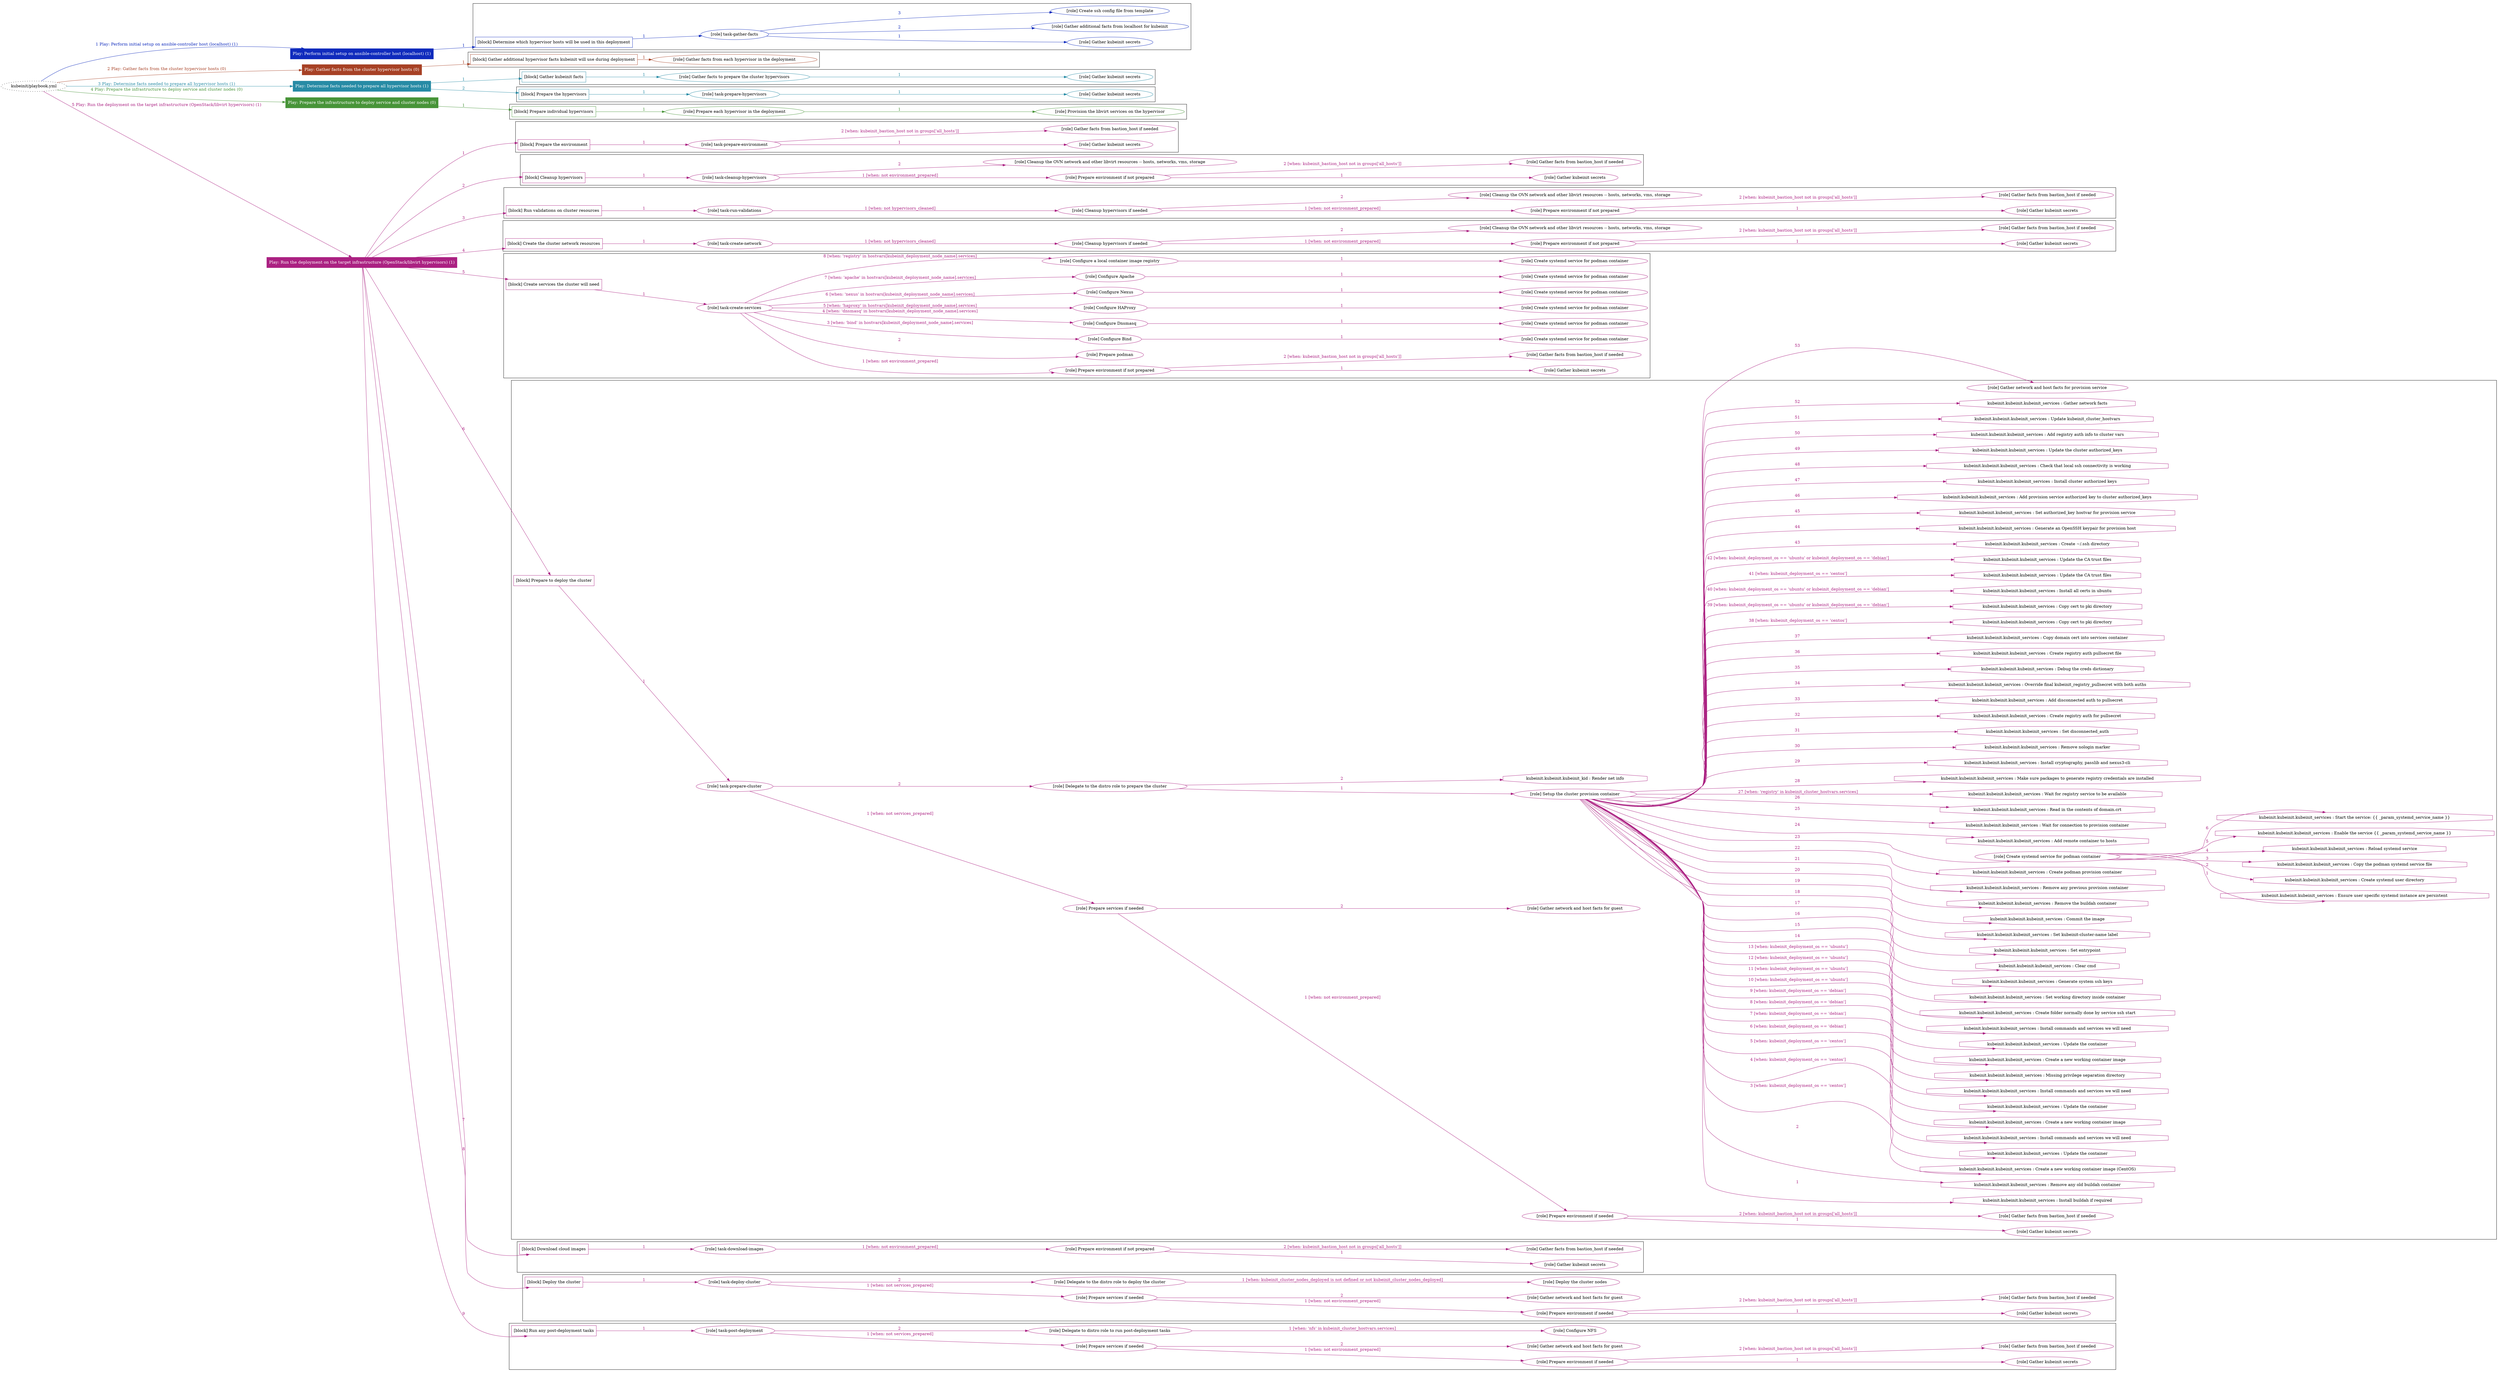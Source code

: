 digraph {
	graph [concentrate=true ordering=in rankdir=LR ratio=fill]
	edge [esep=5 sep=10]
	"kubeinit/playbook.yml" [URL="/home/runner/work/kubeinit/kubeinit/kubeinit/playbook.yml" id=playbook_98e9f10e style=dotted]
	"kubeinit/playbook.yml" -> play_42a0113d [label="1 Play: Perform initial setup on ansible-controller host (localhost) (1)" color="#0f2bbd" fontcolor="#0f2bbd" id=edge_play_42a0113d labeltooltip="1 Play: Perform initial setup on ansible-controller host (localhost) (1)" tooltip="1 Play: Perform initial setup on ansible-controller host (localhost) (1)"]
	subgraph "Play: Perform initial setup on ansible-controller host (localhost) (1)" {
		play_42a0113d [label="Play: Perform initial setup on ansible-controller host (localhost) (1)" URL="/home/runner/work/kubeinit/kubeinit/kubeinit/playbook.yml" color="#0f2bbd" fontcolor="#ffffff" id=play_42a0113d shape=box style=filled tooltip=localhost]
		play_42a0113d -> block_f1a88931 [label=1 color="#0f2bbd" fontcolor="#0f2bbd" id=edge_block_f1a88931 labeltooltip=1 tooltip=1]
		subgraph cluster_block_f1a88931 {
			block_f1a88931 [label="[block] Determine which hypervisor hosts will be used in this deployment" URL="/home/runner/work/kubeinit/kubeinit/kubeinit/playbook.yml" color="#0f2bbd" id=block_f1a88931 labeltooltip="Determine which hypervisor hosts will be used in this deployment" shape=box tooltip="Determine which hypervisor hosts will be used in this deployment"]
			block_f1a88931 -> role_f50fef06 [label="1 " color="#0f2bbd" fontcolor="#0f2bbd" id=edge_role_f50fef06 labeltooltip="1 " tooltip="1 "]
			subgraph "task-gather-facts" {
				role_f50fef06 [label="[role] task-gather-facts" URL="/home/runner/work/kubeinit/kubeinit/kubeinit/playbook.yml" color="#0f2bbd" id=role_f50fef06 tooltip="task-gather-facts"]
				role_f50fef06 -> role_e3cf8ded [label="1 " color="#0f2bbd" fontcolor="#0f2bbd" id=edge_role_e3cf8ded labeltooltip="1 " tooltip="1 "]
				subgraph "Gather kubeinit secrets" {
					role_e3cf8ded [label="[role] Gather kubeinit secrets" URL="/home/runner/.ansible/collections/ansible_collections/kubeinit/kubeinit/roles/kubeinit_prepare/tasks/build_hypervisors_group.yml" color="#0f2bbd" id=role_e3cf8ded tooltip="Gather kubeinit secrets"]
				}
				role_f50fef06 -> role_f524b735 [label="2 " color="#0f2bbd" fontcolor="#0f2bbd" id=edge_role_f524b735 labeltooltip="2 " tooltip="2 "]
				subgraph "Gather additional facts from localhost for kubeinit" {
					role_f524b735 [label="[role] Gather additional facts from localhost for kubeinit" URL="/home/runner/.ansible/collections/ansible_collections/kubeinit/kubeinit/roles/kubeinit_prepare/tasks/build_hypervisors_group.yml" color="#0f2bbd" id=role_f524b735 tooltip="Gather additional facts from localhost for kubeinit"]
				}
				role_f50fef06 -> role_0a16b914 [label="3 " color="#0f2bbd" fontcolor="#0f2bbd" id=edge_role_0a16b914 labeltooltip="3 " tooltip="3 "]
				subgraph "Create ssh config file from template" {
					role_0a16b914 [label="[role] Create ssh config file from template" URL="/home/runner/.ansible/collections/ansible_collections/kubeinit/kubeinit/roles/kubeinit_prepare/tasks/build_hypervisors_group.yml" color="#0f2bbd" id=role_0a16b914 tooltip="Create ssh config file from template"]
				}
			}
		}
	}
	"kubeinit/playbook.yml" -> play_a36e4806 [label="2 Play: Gather facts from the cluster hypervisor hosts (0)" color="#a74125" fontcolor="#a74125" id=edge_play_a36e4806 labeltooltip="2 Play: Gather facts from the cluster hypervisor hosts (0)" tooltip="2 Play: Gather facts from the cluster hypervisor hosts (0)"]
	subgraph "Play: Gather facts from the cluster hypervisor hosts (0)" {
		play_a36e4806 [label="Play: Gather facts from the cluster hypervisor hosts (0)" URL="/home/runner/work/kubeinit/kubeinit/kubeinit/playbook.yml" color="#a74125" fontcolor="#ffffff" id=play_a36e4806 shape=box style=filled tooltip="Play: Gather facts from the cluster hypervisor hosts (0)"]
		play_a36e4806 -> block_cb221d1b [label=1 color="#a74125" fontcolor="#a74125" id=edge_block_cb221d1b labeltooltip=1 tooltip=1]
		subgraph cluster_block_cb221d1b {
			block_cb221d1b [label="[block] Gather additional hypervisor facts kubeinit will use during deployment" URL="/home/runner/work/kubeinit/kubeinit/kubeinit/playbook.yml" color="#a74125" id=block_cb221d1b labeltooltip="Gather additional hypervisor facts kubeinit will use during deployment" shape=box tooltip="Gather additional hypervisor facts kubeinit will use during deployment"]
			block_cb221d1b -> role_b309bea9 [label="1 " color="#a74125" fontcolor="#a74125" id=edge_role_b309bea9 labeltooltip="1 " tooltip="1 "]
			subgraph "Gather facts from each hypervisor in the deployment" {
				role_b309bea9 [label="[role] Gather facts from each hypervisor in the deployment" URL="/home/runner/work/kubeinit/kubeinit/kubeinit/playbook.yml" color="#a74125" id=role_b309bea9 tooltip="Gather facts from each hypervisor in the deployment"]
			}
		}
	}
	"kubeinit/playbook.yml" -> play_7c4dcecd [label="3 Play: Determine facts needed to prepare all hypervisor hosts (1)" color="#278ba5" fontcolor="#278ba5" id=edge_play_7c4dcecd labeltooltip="3 Play: Determine facts needed to prepare all hypervisor hosts (1)" tooltip="3 Play: Determine facts needed to prepare all hypervisor hosts (1)"]
	subgraph "Play: Determine facts needed to prepare all hypervisor hosts (1)" {
		play_7c4dcecd [label="Play: Determine facts needed to prepare all hypervisor hosts (1)" URL="/home/runner/work/kubeinit/kubeinit/kubeinit/playbook.yml" color="#278ba5" fontcolor="#ffffff" id=play_7c4dcecd shape=box style=filled tooltip=localhost]
		play_7c4dcecd -> block_e942f39f [label=1 color="#278ba5" fontcolor="#278ba5" id=edge_block_e942f39f labeltooltip=1 tooltip=1]
		subgraph cluster_block_e942f39f {
			block_e942f39f [label="[block] Gather kubeinit facts" URL="/home/runner/work/kubeinit/kubeinit/kubeinit/playbook.yml" color="#278ba5" id=block_e942f39f labeltooltip="Gather kubeinit facts" shape=box tooltip="Gather kubeinit facts"]
			block_e942f39f -> role_30abe4ee [label="1 " color="#278ba5" fontcolor="#278ba5" id=edge_role_30abe4ee labeltooltip="1 " tooltip="1 "]
			subgraph "Gather facts to prepare the cluster hypervisors" {
				role_30abe4ee [label="[role] Gather facts to prepare the cluster hypervisors" URL="/home/runner/work/kubeinit/kubeinit/kubeinit/playbook.yml" color="#278ba5" id=role_30abe4ee tooltip="Gather facts to prepare the cluster hypervisors"]
				role_30abe4ee -> role_69b62906 [label="1 " color="#278ba5" fontcolor="#278ba5" id=edge_role_69b62906 labeltooltip="1 " tooltip="1 "]
				subgraph "Gather kubeinit secrets" {
					role_69b62906 [label="[role] Gather kubeinit secrets" URL="/home/runner/.ansible/collections/ansible_collections/kubeinit/kubeinit/roles/kubeinit_prepare/tasks/gather_kubeinit_facts.yml" color="#278ba5" id=role_69b62906 tooltip="Gather kubeinit secrets"]
				}
			}
		}
		play_7c4dcecd -> block_c590862f [label=2 color="#278ba5" fontcolor="#278ba5" id=edge_block_c590862f labeltooltip=2 tooltip=2]
		subgraph cluster_block_c590862f {
			block_c590862f [label="[block] Prepare the hypervisors" URL="/home/runner/work/kubeinit/kubeinit/kubeinit/playbook.yml" color="#278ba5" id=block_c590862f labeltooltip="Prepare the hypervisors" shape=box tooltip="Prepare the hypervisors"]
			block_c590862f -> role_2e6493e8 [label="1 " color="#278ba5" fontcolor="#278ba5" id=edge_role_2e6493e8 labeltooltip="1 " tooltip="1 "]
			subgraph "task-prepare-hypervisors" {
				role_2e6493e8 [label="[role] task-prepare-hypervisors" URL="/home/runner/work/kubeinit/kubeinit/kubeinit/playbook.yml" color="#278ba5" id=role_2e6493e8 tooltip="task-prepare-hypervisors"]
				role_2e6493e8 -> role_abf74c3c [label="1 " color="#278ba5" fontcolor="#278ba5" id=edge_role_abf74c3c labeltooltip="1 " tooltip="1 "]
				subgraph "Gather kubeinit secrets" {
					role_abf74c3c [label="[role] Gather kubeinit secrets" URL="/home/runner/.ansible/collections/ansible_collections/kubeinit/kubeinit/roles/kubeinit_prepare/tasks/gather_kubeinit_facts.yml" color="#278ba5" id=role_abf74c3c tooltip="Gather kubeinit secrets"]
				}
			}
		}
	}
	"kubeinit/playbook.yml" -> play_9ddf1b0a [label="4 Play: Prepare the infrastructure to deploy service and cluster nodes (0)" color="#479438" fontcolor="#479438" id=edge_play_9ddf1b0a labeltooltip="4 Play: Prepare the infrastructure to deploy service and cluster nodes (0)" tooltip="4 Play: Prepare the infrastructure to deploy service and cluster nodes (0)"]
	subgraph "Play: Prepare the infrastructure to deploy service and cluster nodes (0)" {
		play_9ddf1b0a [label="Play: Prepare the infrastructure to deploy service and cluster nodes (0)" URL="/home/runner/work/kubeinit/kubeinit/kubeinit/playbook.yml" color="#479438" fontcolor="#ffffff" id=play_9ddf1b0a shape=box style=filled tooltip="Play: Prepare the infrastructure to deploy service and cluster nodes (0)"]
		play_9ddf1b0a -> block_bef79346 [label=1 color="#479438" fontcolor="#479438" id=edge_block_bef79346 labeltooltip=1 tooltip=1]
		subgraph cluster_block_bef79346 {
			block_bef79346 [label="[block] Prepare individual hypervisors" URL="/home/runner/work/kubeinit/kubeinit/kubeinit/playbook.yml" color="#479438" id=block_bef79346 labeltooltip="Prepare individual hypervisors" shape=box tooltip="Prepare individual hypervisors"]
			block_bef79346 -> role_cad449a9 [label="1 " color="#479438" fontcolor="#479438" id=edge_role_cad449a9 labeltooltip="1 " tooltip="1 "]
			subgraph "Prepare each hypervisor in the deployment" {
				role_cad449a9 [label="[role] Prepare each hypervisor in the deployment" URL="/home/runner/work/kubeinit/kubeinit/kubeinit/playbook.yml" color="#479438" id=role_cad449a9 tooltip="Prepare each hypervisor in the deployment"]
				role_cad449a9 -> role_ea9d0673 [label="1 " color="#479438" fontcolor="#479438" id=edge_role_ea9d0673 labeltooltip="1 " tooltip="1 "]
				subgraph "Provision the libvirt services on the hypervisor" {
					role_ea9d0673 [label="[role] Provision the libvirt services on the hypervisor" URL="/home/runner/.ansible/collections/ansible_collections/kubeinit/kubeinit/roles/kubeinit_prepare/tasks/prepare_hypervisor.yml" color="#479438" id=role_ea9d0673 tooltip="Provision the libvirt services on the hypervisor"]
				}
			}
		}
	}
	"kubeinit/playbook.yml" -> play_2129fe54 [label="5 Play: Run the deployment on the target infrastructure (OpenStack/libvirt hypervisors) (1)" color="#ab2182" fontcolor="#ab2182" id=edge_play_2129fe54 labeltooltip="5 Play: Run the deployment on the target infrastructure (OpenStack/libvirt hypervisors) (1)" tooltip="5 Play: Run the deployment on the target infrastructure (OpenStack/libvirt hypervisors) (1)"]
	subgraph "Play: Run the deployment on the target infrastructure (OpenStack/libvirt hypervisors) (1)" {
		play_2129fe54 [label="Play: Run the deployment on the target infrastructure (OpenStack/libvirt hypervisors) (1)" URL="/home/runner/work/kubeinit/kubeinit/kubeinit/playbook.yml" color="#ab2182" fontcolor="#ffffff" id=play_2129fe54 shape=box style=filled tooltip=localhost]
		play_2129fe54 -> block_f1988cba [label=1 color="#ab2182" fontcolor="#ab2182" id=edge_block_f1988cba labeltooltip=1 tooltip=1]
		subgraph cluster_block_f1988cba {
			block_f1988cba [label="[block] Prepare the environment" URL="/home/runner/work/kubeinit/kubeinit/kubeinit/playbook.yml" color="#ab2182" id=block_f1988cba labeltooltip="Prepare the environment" shape=box tooltip="Prepare the environment"]
			block_f1988cba -> role_a9a325bd [label="1 " color="#ab2182" fontcolor="#ab2182" id=edge_role_a9a325bd labeltooltip="1 " tooltip="1 "]
			subgraph "task-prepare-environment" {
				role_a9a325bd [label="[role] task-prepare-environment" URL="/home/runner/work/kubeinit/kubeinit/kubeinit/playbook.yml" color="#ab2182" id=role_a9a325bd tooltip="task-prepare-environment"]
				role_a9a325bd -> role_56da3a1e [label="1 " color="#ab2182" fontcolor="#ab2182" id=edge_role_56da3a1e labeltooltip="1 " tooltip="1 "]
				subgraph "Gather kubeinit secrets" {
					role_56da3a1e [label="[role] Gather kubeinit secrets" URL="/home/runner/.ansible/collections/ansible_collections/kubeinit/kubeinit/roles/kubeinit_prepare/tasks/gather_kubeinit_facts.yml" color="#ab2182" id=role_56da3a1e tooltip="Gather kubeinit secrets"]
				}
				role_a9a325bd -> role_1807e6c1 [label="2 [when: kubeinit_bastion_host not in groups['all_hosts']]" color="#ab2182" fontcolor="#ab2182" id=edge_role_1807e6c1 labeltooltip="2 [when: kubeinit_bastion_host not in groups['all_hosts']]" tooltip="2 [when: kubeinit_bastion_host not in groups['all_hosts']]"]
				subgraph "Gather facts from bastion_host if needed" {
					role_1807e6c1 [label="[role] Gather facts from bastion_host if needed" URL="/home/runner/.ansible/collections/ansible_collections/kubeinit/kubeinit/roles/kubeinit_prepare/tasks/main.yml" color="#ab2182" id=role_1807e6c1 tooltip="Gather facts from bastion_host if needed"]
				}
			}
		}
		play_2129fe54 -> block_ea399cd6 [label=2 color="#ab2182" fontcolor="#ab2182" id=edge_block_ea399cd6 labeltooltip=2 tooltip=2]
		subgraph cluster_block_ea399cd6 {
			block_ea399cd6 [label="[block] Cleanup hypervisors" URL="/home/runner/work/kubeinit/kubeinit/kubeinit/playbook.yml" color="#ab2182" id=block_ea399cd6 labeltooltip="Cleanup hypervisors" shape=box tooltip="Cleanup hypervisors"]
			block_ea399cd6 -> role_6a9a08c0 [label="1 " color="#ab2182" fontcolor="#ab2182" id=edge_role_6a9a08c0 labeltooltip="1 " tooltip="1 "]
			subgraph "task-cleanup-hypervisors" {
				role_6a9a08c0 [label="[role] task-cleanup-hypervisors" URL="/home/runner/work/kubeinit/kubeinit/kubeinit/playbook.yml" color="#ab2182" id=role_6a9a08c0 tooltip="task-cleanup-hypervisors"]
				role_6a9a08c0 -> role_5c5cb64c [label="1 [when: not environment_prepared]" color="#ab2182" fontcolor="#ab2182" id=edge_role_5c5cb64c labeltooltip="1 [when: not environment_prepared]" tooltip="1 [when: not environment_prepared]"]
				subgraph "Prepare environment if not prepared" {
					role_5c5cb64c [label="[role] Prepare environment if not prepared" URL="/home/runner/.ansible/collections/ansible_collections/kubeinit/kubeinit/roles/kubeinit_libvirt/tasks/cleanup_hypervisors.yml" color="#ab2182" id=role_5c5cb64c tooltip="Prepare environment if not prepared"]
					role_5c5cb64c -> role_10988656 [label="1 " color="#ab2182" fontcolor="#ab2182" id=edge_role_10988656 labeltooltip="1 " tooltip="1 "]
					subgraph "Gather kubeinit secrets" {
						role_10988656 [label="[role] Gather kubeinit secrets" URL="/home/runner/.ansible/collections/ansible_collections/kubeinit/kubeinit/roles/kubeinit_prepare/tasks/gather_kubeinit_facts.yml" color="#ab2182" id=role_10988656 tooltip="Gather kubeinit secrets"]
					}
					role_5c5cb64c -> role_7f142501 [label="2 [when: kubeinit_bastion_host not in groups['all_hosts']]" color="#ab2182" fontcolor="#ab2182" id=edge_role_7f142501 labeltooltip="2 [when: kubeinit_bastion_host not in groups['all_hosts']]" tooltip="2 [when: kubeinit_bastion_host not in groups['all_hosts']]"]
					subgraph "Gather facts from bastion_host if needed" {
						role_7f142501 [label="[role] Gather facts from bastion_host if needed" URL="/home/runner/.ansible/collections/ansible_collections/kubeinit/kubeinit/roles/kubeinit_prepare/tasks/main.yml" color="#ab2182" id=role_7f142501 tooltip="Gather facts from bastion_host if needed"]
					}
				}
				role_6a9a08c0 -> role_25ad40a3 [label="2 " color="#ab2182" fontcolor="#ab2182" id=edge_role_25ad40a3 labeltooltip="2 " tooltip="2 "]
				subgraph "Cleanup the OVN network and other libvirt resources -- hosts, networks, vms, storage" {
					role_25ad40a3 [label="[role] Cleanup the OVN network and other libvirt resources -- hosts, networks, vms, storage" URL="/home/runner/.ansible/collections/ansible_collections/kubeinit/kubeinit/roles/kubeinit_libvirt/tasks/cleanup_hypervisors.yml" color="#ab2182" id=role_25ad40a3 tooltip="Cleanup the OVN network and other libvirt resources -- hosts, networks, vms, storage"]
				}
			}
		}
		play_2129fe54 -> block_f46f3055 [label=3 color="#ab2182" fontcolor="#ab2182" id=edge_block_f46f3055 labeltooltip=3 tooltip=3]
		subgraph cluster_block_f46f3055 {
			block_f46f3055 [label="[block] Run validations on cluster resources" URL="/home/runner/work/kubeinit/kubeinit/kubeinit/playbook.yml" color="#ab2182" id=block_f46f3055 labeltooltip="Run validations on cluster resources" shape=box tooltip="Run validations on cluster resources"]
			block_f46f3055 -> role_cae0fe0e [label="1 " color="#ab2182" fontcolor="#ab2182" id=edge_role_cae0fe0e labeltooltip="1 " tooltip="1 "]
			subgraph "task-run-validations" {
				role_cae0fe0e [label="[role] task-run-validations" URL="/home/runner/work/kubeinit/kubeinit/kubeinit/playbook.yml" color="#ab2182" id=role_cae0fe0e tooltip="task-run-validations"]
				role_cae0fe0e -> role_d12d1dce [label="1 [when: not hypervisors_cleaned]" color="#ab2182" fontcolor="#ab2182" id=edge_role_d12d1dce labeltooltip="1 [when: not hypervisors_cleaned]" tooltip="1 [when: not hypervisors_cleaned]"]
				subgraph "Cleanup hypervisors if needed" {
					role_d12d1dce [label="[role] Cleanup hypervisors if needed" URL="/home/runner/.ansible/collections/ansible_collections/kubeinit/kubeinit/roles/kubeinit_validations/tasks/main.yml" color="#ab2182" id=role_d12d1dce tooltip="Cleanup hypervisors if needed"]
					role_d12d1dce -> role_1ebdfc06 [label="1 [when: not environment_prepared]" color="#ab2182" fontcolor="#ab2182" id=edge_role_1ebdfc06 labeltooltip="1 [when: not environment_prepared]" tooltip="1 [when: not environment_prepared]"]
					subgraph "Prepare environment if not prepared" {
						role_1ebdfc06 [label="[role] Prepare environment if not prepared" URL="/home/runner/.ansible/collections/ansible_collections/kubeinit/kubeinit/roles/kubeinit_libvirt/tasks/cleanup_hypervisors.yml" color="#ab2182" id=role_1ebdfc06 tooltip="Prepare environment if not prepared"]
						role_1ebdfc06 -> role_07e046b0 [label="1 " color="#ab2182" fontcolor="#ab2182" id=edge_role_07e046b0 labeltooltip="1 " tooltip="1 "]
						subgraph "Gather kubeinit secrets" {
							role_07e046b0 [label="[role] Gather kubeinit secrets" URL="/home/runner/.ansible/collections/ansible_collections/kubeinit/kubeinit/roles/kubeinit_prepare/tasks/gather_kubeinit_facts.yml" color="#ab2182" id=role_07e046b0 tooltip="Gather kubeinit secrets"]
						}
						role_1ebdfc06 -> role_1c7799c7 [label="2 [when: kubeinit_bastion_host not in groups['all_hosts']]" color="#ab2182" fontcolor="#ab2182" id=edge_role_1c7799c7 labeltooltip="2 [when: kubeinit_bastion_host not in groups['all_hosts']]" tooltip="2 [when: kubeinit_bastion_host not in groups['all_hosts']]"]
						subgraph "Gather facts from bastion_host if needed" {
							role_1c7799c7 [label="[role] Gather facts from bastion_host if needed" URL="/home/runner/.ansible/collections/ansible_collections/kubeinit/kubeinit/roles/kubeinit_prepare/tasks/main.yml" color="#ab2182" id=role_1c7799c7 tooltip="Gather facts from bastion_host if needed"]
						}
					}
					role_d12d1dce -> role_11d32c09 [label="2 " color="#ab2182" fontcolor="#ab2182" id=edge_role_11d32c09 labeltooltip="2 " tooltip="2 "]
					subgraph "Cleanup the OVN network and other libvirt resources -- hosts, networks, vms, storage" {
						role_11d32c09 [label="[role] Cleanup the OVN network and other libvirt resources -- hosts, networks, vms, storage" URL="/home/runner/.ansible/collections/ansible_collections/kubeinit/kubeinit/roles/kubeinit_libvirt/tasks/cleanup_hypervisors.yml" color="#ab2182" id=role_11d32c09 tooltip="Cleanup the OVN network and other libvirt resources -- hosts, networks, vms, storage"]
					}
				}
			}
		}
		play_2129fe54 -> block_2c12f331 [label=4 color="#ab2182" fontcolor="#ab2182" id=edge_block_2c12f331 labeltooltip=4 tooltip=4]
		subgraph cluster_block_2c12f331 {
			block_2c12f331 [label="[block] Create the cluster network resources" URL="/home/runner/work/kubeinit/kubeinit/kubeinit/playbook.yml" color="#ab2182" id=block_2c12f331 labeltooltip="Create the cluster network resources" shape=box tooltip="Create the cluster network resources"]
			block_2c12f331 -> role_20c7f269 [label="1 " color="#ab2182" fontcolor="#ab2182" id=edge_role_20c7f269 labeltooltip="1 " tooltip="1 "]
			subgraph "task-create-network" {
				role_20c7f269 [label="[role] task-create-network" URL="/home/runner/work/kubeinit/kubeinit/kubeinit/playbook.yml" color="#ab2182" id=role_20c7f269 tooltip="task-create-network"]
				role_20c7f269 -> role_aff5f48f [label="1 [when: not hypervisors_cleaned]" color="#ab2182" fontcolor="#ab2182" id=edge_role_aff5f48f labeltooltip="1 [when: not hypervisors_cleaned]" tooltip="1 [when: not hypervisors_cleaned]"]
				subgraph "Cleanup hypervisors if needed" {
					role_aff5f48f [label="[role] Cleanup hypervisors if needed" URL="/home/runner/.ansible/collections/ansible_collections/kubeinit/kubeinit/roles/kubeinit_libvirt/tasks/create_network.yml" color="#ab2182" id=role_aff5f48f tooltip="Cleanup hypervisors if needed"]
					role_aff5f48f -> role_6c163ad7 [label="1 [when: not environment_prepared]" color="#ab2182" fontcolor="#ab2182" id=edge_role_6c163ad7 labeltooltip="1 [when: not environment_prepared]" tooltip="1 [when: not environment_prepared]"]
					subgraph "Prepare environment if not prepared" {
						role_6c163ad7 [label="[role] Prepare environment if not prepared" URL="/home/runner/.ansible/collections/ansible_collections/kubeinit/kubeinit/roles/kubeinit_libvirt/tasks/cleanup_hypervisors.yml" color="#ab2182" id=role_6c163ad7 tooltip="Prepare environment if not prepared"]
						role_6c163ad7 -> role_3cf7f53d [label="1 " color="#ab2182" fontcolor="#ab2182" id=edge_role_3cf7f53d labeltooltip="1 " tooltip="1 "]
						subgraph "Gather kubeinit secrets" {
							role_3cf7f53d [label="[role] Gather kubeinit secrets" URL="/home/runner/.ansible/collections/ansible_collections/kubeinit/kubeinit/roles/kubeinit_prepare/tasks/gather_kubeinit_facts.yml" color="#ab2182" id=role_3cf7f53d tooltip="Gather kubeinit secrets"]
						}
						role_6c163ad7 -> role_6fd9c9f9 [label="2 [when: kubeinit_bastion_host not in groups['all_hosts']]" color="#ab2182" fontcolor="#ab2182" id=edge_role_6fd9c9f9 labeltooltip="2 [when: kubeinit_bastion_host not in groups['all_hosts']]" tooltip="2 [when: kubeinit_bastion_host not in groups['all_hosts']]"]
						subgraph "Gather facts from bastion_host if needed" {
							role_6fd9c9f9 [label="[role] Gather facts from bastion_host if needed" URL="/home/runner/.ansible/collections/ansible_collections/kubeinit/kubeinit/roles/kubeinit_prepare/tasks/main.yml" color="#ab2182" id=role_6fd9c9f9 tooltip="Gather facts from bastion_host if needed"]
						}
					}
					role_aff5f48f -> role_c1e524bb [label="2 " color="#ab2182" fontcolor="#ab2182" id=edge_role_c1e524bb labeltooltip="2 " tooltip="2 "]
					subgraph "Cleanup the OVN network and other libvirt resources -- hosts, networks, vms, storage" {
						role_c1e524bb [label="[role] Cleanup the OVN network and other libvirt resources -- hosts, networks, vms, storage" URL="/home/runner/.ansible/collections/ansible_collections/kubeinit/kubeinit/roles/kubeinit_libvirt/tasks/cleanup_hypervisors.yml" color="#ab2182" id=role_c1e524bb tooltip="Cleanup the OVN network and other libvirt resources -- hosts, networks, vms, storage"]
					}
				}
			}
		}
		play_2129fe54 -> block_0387609b [label=5 color="#ab2182" fontcolor="#ab2182" id=edge_block_0387609b labeltooltip=5 tooltip=5]
		subgraph cluster_block_0387609b {
			block_0387609b [label="[block] Create services the cluster will need" URL="/home/runner/work/kubeinit/kubeinit/kubeinit/playbook.yml" color="#ab2182" id=block_0387609b labeltooltip="Create services the cluster will need" shape=box tooltip="Create services the cluster will need"]
			block_0387609b -> role_11819861 [label="1 " color="#ab2182" fontcolor="#ab2182" id=edge_role_11819861 labeltooltip="1 " tooltip="1 "]
			subgraph "task-create-services" {
				role_11819861 [label="[role] task-create-services" URL="/home/runner/work/kubeinit/kubeinit/kubeinit/playbook.yml" color="#ab2182" id=role_11819861 tooltip="task-create-services"]
				role_11819861 -> role_7db4f061 [label="1 [when: not environment_prepared]" color="#ab2182" fontcolor="#ab2182" id=edge_role_7db4f061 labeltooltip="1 [when: not environment_prepared]" tooltip="1 [when: not environment_prepared]"]
				subgraph "Prepare environment if not prepared" {
					role_7db4f061 [label="[role] Prepare environment if not prepared" URL="/home/runner/.ansible/collections/ansible_collections/kubeinit/kubeinit/roles/kubeinit_services/tasks/main.yml" color="#ab2182" id=role_7db4f061 tooltip="Prepare environment if not prepared"]
					role_7db4f061 -> role_bca0d7f9 [label="1 " color="#ab2182" fontcolor="#ab2182" id=edge_role_bca0d7f9 labeltooltip="1 " tooltip="1 "]
					subgraph "Gather kubeinit secrets" {
						role_bca0d7f9 [label="[role] Gather kubeinit secrets" URL="/home/runner/.ansible/collections/ansible_collections/kubeinit/kubeinit/roles/kubeinit_prepare/tasks/gather_kubeinit_facts.yml" color="#ab2182" id=role_bca0d7f9 tooltip="Gather kubeinit secrets"]
					}
					role_7db4f061 -> role_0e0ab469 [label="2 [when: kubeinit_bastion_host not in groups['all_hosts']]" color="#ab2182" fontcolor="#ab2182" id=edge_role_0e0ab469 labeltooltip="2 [when: kubeinit_bastion_host not in groups['all_hosts']]" tooltip="2 [when: kubeinit_bastion_host not in groups['all_hosts']]"]
					subgraph "Gather facts from bastion_host if needed" {
						role_0e0ab469 [label="[role] Gather facts from bastion_host if needed" URL="/home/runner/.ansible/collections/ansible_collections/kubeinit/kubeinit/roles/kubeinit_prepare/tasks/main.yml" color="#ab2182" id=role_0e0ab469 tooltip="Gather facts from bastion_host if needed"]
					}
				}
				role_11819861 -> role_f17f2109 [label="2 " color="#ab2182" fontcolor="#ab2182" id=edge_role_f17f2109 labeltooltip="2 " tooltip="2 "]
				subgraph "Prepare podman" {
					role_f17f2109 [label="[role] Prepare podman" URL="/home/runner/.ansible/collections/ansible_collections/kubeinit/kubeinit/roles/kubeinit_services/tasks/00_create_service_pod.yml" color="#ab2182" id=role_f17f2109 tooltip="Prepare podman"]
				}
				role_11819861 -> role_2fc322d1 [label="3 [when: 'bind' in hostvars[kubeinit_deployment_node_name].services]" color="#ab2182" fontcolor="#ab2182" id=edge_role_2fc322d1 labeltooltip="3 [when: 'bind' in hostvars[kubeinit_deployment_node_name].services]" tooltip="3 [when: 'bind' in hostvars[kubeinit_deployment_node_name].services]"]
				subgraph "Configure Bind" {
					role_2fc322d1 [label="[role] Configure Bind" URL="/home/runner/.ansible/collections/ansible_collections/kubeinit/kubeinit/roles/kubeinit_services/tasks/start_services_containers.yml" color="#ab2182" id=role_2fc322d1 tooltip="Configure Bind"]
					role_2fc322d1 -> role_4bf09a72 [label="1 " color="#ab2182" fontcolor="#ab2182" id=edge_role_4bf09a72 labeltooltip="1 " tooltip="1 "]
					subgraph "Create systemd service for podman container" {
						role_4bf09a72 [label="[role] Create systemd service for podman container" URL="/home/runner/.ansible/collections/ansible_collections/kubeinit/kubeinit/roles/kubeinit_bind/tasks/main.yml" color="#ab2182" id=role_4bf09a72 tooltip="Create systemd service for podman container"]
					}
				}
				role_11819861 -> role_b62a27dc [label="4 [when: 'dnsmasq' in hostvars[kubeinit_deployment_node_name].services]" color="#ab2182" fontcolor="#ab2182" id=edge_role_b62a27dc labeltooltip="4 [when: 'dnsmasq' in hostvars[kubeinit_deployment_node_name].services]" tooltip="4 [when: 'dnsmasq' in hostvars[kubeinit_deployment_node_name].services]"]
				subgraph "Configure Dnsmasq" {
					role_b62a27dc [label="[role] Configure Dnsmasq" URL="/home/runner/.ansible/collections/ansible_collections/kubeinit/kubeinit/roles/kubeinit_services/tasks/start_services_containers.yml" color="#ab2182" id=role_b62a27dc tooltip="Configure Dnsmasq"]
					role_b62a27dc -> role_dbef7ba3 [label="1 " color="#ab2182" fontcolor="#ab2182" id=edge_role_dbef7ba3 labeltooltip="1 " tooltip="1 "]
					subgraph "Create systemd service for podman container" {
						role_dbef7ba3 [label="[role] Create systemd service for podman container" URL="/home/runner/.ansible/collections/ansible_collections/kubeinit/kubeinit/roles/kubeinit_dnsmasq/tasks/main.yml" color="#ab2182" id=role_dbef7ba3 tooltip="Create systemd service for podman container"]
					}
				}
				role_11819861 -> role_bea698ff [label="5 [when: 'haproxy' in hostvars[kubeinit_deployment_node_name].services]" color="#ab2182" fontcolor="#ab2182" id=edge_role_bea698ff labeltooltip="5 [when: 'haproxy' in hostvars[kubeinit_deployment_node_name].services]" tooltip="5 [when: 'haproxy' in hostvars[kubeinit_deployment_node_name].services]"]
				subgraph "Configure HAProxy" {
					role_bea698ff [label="[role] Configure HAProxy" URL="/home/runner/.ansible/collections/ansible_collections/kubeinit/kubeinit/roles/kubeinit_services/tasks/start_services_containers.yml" color="#ab2182" id=role_bea698ff tooltip="Configure HAProxy"]
					role_bea698ff -> role_e70e18ed [label="1 " color="#ab2182" fontcolor="#ab2182" id=edge_role_e70e18ed labeltooltip="1 " tooltip="1 "]
					subgraph "Create systemd service for podman container" {
						role_e70e18ed [label="[role] Create systemd service for podman container" URL="/home/runner/.ansible/collections/ansible_collections/kubeinit/kubeinit/roles/kubeinit_haproxy/tasks/main.yml" color="#ab2182" id=role_e70e18ed tooltip="Create systemd service for podman container"]
					}
				}
				role_11819861 -> role_704183b7 [label="6 [when: 'nexus' in hostvars[kubeinit_deployment_node_name].services]" color="#ab2182" fontcolor="#ab2182" id=edge_role_704183b7 labeltooltip="6 [when: 'nexus' in hostvars[kubeinit_deployment_node_name].services]" tooltip="6 [when: 'nexus' in hostvars[kubeinit_deployment_node_name].services]"]
				subgraph "Configure Nexus" {
					role_704183b7 [label="[role] Configure Nexus" URL="/home/runner/.ansible/collections/ansible_collections/kubeinit/kubeinit/roles/kubeinit_services/tasks/start_services_containers.yml" color="#ab2182" id=role_704183b7 tooltip="Configure Nexus"]
					role_704183b7 -> role_0d99be7d [label="1 " color="#ab2182" fontcolor="#ab2182" id=edge_role_0d99be7d labeltooltip="1 " tooltip="1 "]
					subgraph "Create systemd service for podman container" {
						role_0d99be7d [label="[role] Create systemd service for podman container" URL="/home/runner/.ansible/collections/ansible_collections/kubeinit/kubeinit/roles/kubeinit_nexus/tasks/main.yml" color="#ab2182" id=role_0d99be7d tooltip="Create systemd service for podman container"]
					}
				}
				role_11819861 -> role_bda53356 [label="7 [when: 'apache' in hostvars[kubeinit_deployment_node_name].services]" color="#ab2182" fontcolor="#ab2182" id=edge_role_bda53356 labeltooltip="7 [when: 'apache' in hostvars[kubeinit_deployment_node_name].services]" tooltip="7 [when: 'apache' in hostvars[kubeinit_deployment_node_name].services]"]
				subgraph "Configure Apache" {
					role_bda53356 [label="[role] Configure Apache" URL="/home/runner/.ansible/collections/ansible_collections/kubeinit/kubeinit/roles/kubeinit_services/tasks/start_services_containers.yml" color="#ab2182" id=role_bda53356 tooltip="Configure Apache"]
					role_bda53356 -> role_3795f767 [label="1 " color="#ab2182" fontcolor="#ab2182" id=edge_role_3795f767 labeltooltip="1 " tooltip="1 "]
					subgraph "Create systemd service for podman container" {
						role_3795f767 [label="[role] Create systemd service for podman container" URL="/home/runner/.ansible/collections/ansible_collections/kubeinit/kubeinit/roles/kubeinit_apache/tasks/main.yml" color="#ab2182" id=role_3795f767 tooltip="Create systemd service for podman container"]
					}
				}
				role_11819861 -> role_a77c66ec [label="8 [when: 'registry' in hostvars[kubeinit_deployment_node_name].services]" color="#ab2182" fontcolor="#ab2182" id=edge_role_a77c66ec labeltooltip="8 [when: 'registry' in hostvars[kubeinit_deployment_node_name].services]" tooltip="8 [when: 'registry' in hostvars[kubeinit_deployment_node_name].services]"]
				subgraph "Configure a local container image registry" {
					role_a77c66ec [label="[role] Configure a local container image registry" URL="/home/runner/.ansible/collections/ansible_collections/kubeinit/kubeinit/roles/kubeinit_services/tasks/start_services_containers.yml" color="#ab2182" id=role_a77c66ec tooltip="Configure a local container image registry"]
					role_a77c66ec -> role_70d1eee1 [label="1 " color="#ab2182" fontcolor="#ab2182" id=edge_role_70d1eee1 labeltooltip="1 " tooltip="1 "]
					subgraph "Create systemd service for podman container" {
						role_70d1eee1 [label="[role] Create systemd service for podman container" URL="/home/runner/.ansible/collections/ansible_collections/kubeinit/kubeinit/roles/kubeinit_registry/tasks/main.yml" color="#ab2182" id=role_70d1eee1 tooltip="Create systemd service for podman container"]
					}
				}
			}
		}
		play_2129fe54 -> block_a832b5d7 [label=6 color="#ab2182" fontcolor="#ab2182" id=edge_block_a832b5d7 labeltooltip=6 tooltip=6]
		subgraph cluster_block_a832b5d7 {
			block_a832b5d7 [label="[block] Prepare to deploy the cluster" URL="/home/runner/work/kubeinit/kubeinit/kubeinit/playbook.yml" color="#ab2182" id=block_a832b5d7 labeltooltip="Prepare to deploy the cluster" shape=box tooltip="Prepare to deploy the cluster"]
			block_a832b5d7 -> role_22e0f987 [label="1 " color="#ab2182" fontcolor="#ab2182" id=edge_role_22e0f987 labeltooltip="1 " tooltip="1 "]
			subgraph "task-prepare-cluster" {
				role_22e0f987 [label="[role] task-prepare-cluster" URL="/home/runner/work/kubeinit/kubeinit/kubeinit/playbook.yml" color="#ab2182" id=role_22e0f987 tooltip="task-prepare-cluster"]
				role_22e0f987 -> role_64cc14e6 [label="1 [when: not services_prepared]" color="#ab2182" fontcolor="#ab2182" id=edge_role_64cc14e6 labeltooltip="1 [when: not services_prepared]" tooltip="1 [when: not services_prepared]"]
				subgraph "Prepare services if needed" {
					role_64cc14e6 [label="[role] Prepare services if needed" URL="/home/runner/.ansible/collections/ansible_collections/kubeinit/kubeinit/roles/kubeinit_prepare/tasks/prepare_cluster.yml" color="#ab2182" id=role_64cc14e6 tooltip="Prepare services if needed"]
					role_64cc14e6 -> role_534ec8e0 [label="1 [when: not environment_prepared]" color="#ab2182" fontcolor="#ab2182" id=edge_role_534ec8e0 labeltooltip="1 [when: not environment_prepared]" tooltip="1 [when: not environment_prepared]"]
					subgraph "Prepare environment if needed" {
						role_534ec8e0 [label="[role] Prepare environment if needed" URL="/home/runner/.ansible/collections/ansible_collections/kubeinit/kubeinit/roles/kubeinit_services/tasks/prepare_services.yml" color="#ab2182" id=role_534ec8e0 tooltip="Prepare environment if needed"]
						role_534ec8e0 -> role_ad9b2175 [label="1 " color="#ab2182" fontcolor="#ab2182" id=edge_role_ad9b2175 labeltooltip="1 " tooltip="1 "]
						subgraph "Gather kubeinit secrets" {
							role_ad9b2175 [label="[role] Gather kubeinit secrets" URL="/home/runner/.ansible/collections/ansible_collections/kubeinit/kubeinit/roles/kubeinit_prepare/tasks/gather_kubeinit_facts.yml" color="#ab2182" id=role_ad9b2175 tooltip="Gather kubeinit secrets"]
						}
						role_534ec8e0 -> role_96e64297 [label="2 [when: kubeinit_bastion_host not in groups['all_hosts']]" color="#ab2182" fontcolor="#ab2182" id=edge_role_96e64297 labeltooltip="2 [when: kubeinit_bastion_host not in groups['all_hosts']]" tooltip="2 [when: kubeinit_bastion_host not in groups['all_hosts']]"]
						subgraph "Gather facts from bastion_host if needed" {
							role_96e64297 [label="[role] Gather facts from bastion_host if needed" URL="/home/runner/.ansible/collections/ansible_collections/kubeinit/kubeinit/roles/kubeinit_prepare/tasks/main.yml" color="#ab2182" id=role_96e64297 tooltip="Gather facts from bastion_host if needed"]
						}
					}
					role_64cc14e6 -> role_d2a43abf [label="2 " color="#ab2182" fontcolor="#ab2182" id=edge_role_d2a43abf labeltooltip="2 " tooltip="2 "]
					subgraph "Gather network and host facts for guest" {
						role_d2a43abf [label="[role] Gather network and host facts for guest" URL="/home/runner/.ansible/collections/ansible_collections/kubeinit/kubeinit/roles/kubeinit_services/tasks/prepare_services.yml" color="#ab2182" id=role_d2a43abf tooltip="Gather network and host facts for guest"]
					}
				}
				role_22e0f987 -> role_78af134c [label="2 " color="#ab2182" fontcolor="#ab2182" id=edge_role_78af134c labeltooltip="2 " tooltip="2 "]
				subgraph "Delegate to the distro role to prepare the cluster" {
					role_78af134c [label="[role] Delegate to the distro role to prepare the cluster" URL="/home/runner/.ansible/collections/ansible_collections/kubeinit/kubeinit/roles/kubeinit_prepare/tasks/prepare_cluster.yml" color="#ab2182" id=role_78af134c tooltip="Delegate to the distro role to prepare the cluster"]
					role_78af134c -> role_eecfa9c6 [label="1 " color="#ab2182" fontcolor="#ab2182" id=edge_role_eecfa9c6 labeltooltip="1 " tooltip="1 "]
					subgraph "Setup the cluster provision container" {
						role_eecfa9c6 [label="[role] Setup the cluster provision container" URL="/home/runner/.ansible/collections/ansible_collections/kubeinit/kubeinit/roles/kubeinit_kid/tasks/prepare_cluster.yml" color="#ab2182" id=role_eecfa9c6 tooltip="Setup the cluster provision container"]
						task_52cfc101 [label="kubeinit.kubeinit.kubeinit_services : Install buildah if required" URL="/home/runner/.ansible/collections/ansible_collections/kubeinit/kubeinit/roles/kubeinit_services/tasks/create_provision_container.yml" color="#ab2182" id=task_52cfc101 shape=octagon tooltip="kubeinit.kubeinit.kubeinit_services : Install buildah if required"]
						role_eecfa9c6 -> task_52cfc101 [label="1 " color="#ab2182" fontcolor="#ab2182" id=edge_task_52cfc101 labeltooltip="1 " tooltip="1 "]
						task_3aa6302e [label="kubeinit.kubeinit.kubeinit_services : Remove any old buildah container" URL="/home/runner/.ansible/collections/ansible_collections/kubeinit/kubeinit/roles/kubeinit_services/tasks/create_provision_container.yml" color="#ab2182" id=task_3aa6302e shape=octagon tooltip="kubeinit.kubeinit.kubeinit_services : Remove any old buildah container"]
						role_eecfa9c6 -> task_3aa6302e [label="2 " color="#ab2182" fontcolor="#ab2182" id=edge_task_3aa6302e labeltooltip="2 " tooltip="2 "]
						task_55f0cf8b [label="kubeinit.kubeinit.kubeinit_services : Create a new working container image (CentOS)" URL="/home/runner/.ansible/collections/ansible_collections/kubeinit/kubeinit/roles/kubeinit_services/tasks/create_provision_container.yml" color="#ab2182" id=task_55f0cf8b shape=octagon tooltip="kubeinit.kubeinit.kubeinit_services : Create a new working container image (CentOS)"]
						role_eecfa9c6 -> task_55f0cf8b [label="3 [when: kubeinit_deployment_os == 'centos']" color="#ab2182" fontcolor="#ab2182" id=edge_task_55f0cf8b labeltooltip="3 [when: kubeinit_deployment_os == 'centos']" tooltip="3 [when: kubeinit_deployment_os == 'centos']"]
						task_e45e96a6 [label="kubeinit.kubeinit.kubeinit_services : Update the container" URL="/home/runner/.ansible/collections/ansible_collections/kubeinit/kubeinit/roles/kubeinit_services/tasks/create_provision_container.yml" color="#ab2182" id=task_e45e96a6 shape=octagon tooltip="kubeinit.kubeinit.kubeinit_services : Update the container"]
						role_eecfa9c6 -> task_e45e96a6 [label="4 [when: kubeinit_deployment_os == 'centos']" color="#ab2182" fontcolor="#ab2182" id=edge_task_e45e96a6 labeltooltip="4 [when: kubeinit_deployment_os == 'centos']" tooltip="4 [when: kubeinit_deployment_os == 'centos']"]
						task_bb7f5572 [label="kubeinit.kubeinit.kubeinit_services : Install commands and services we will need" URL="/home/runner/.ansible/collections/ansible_collections/kubeinit/kubeinit/roles/kubeinit_services/tasks/create_provision_container.yml" color="#ab2182" id=task_bb7f5572 shape=octagon tooltip="kubeinit.kubeinit.kubeinit_services : Install commands and services we will need"]
						role_eecfa9c6 -> task_bb7f5572 [label="5 [when: kubeinit_deployment_os == 'centos']" color="#ab2182" fontcolor="#ab2182" id=edge_task_bb7f5572 labeltooltip="5 [when: kubeinit_deployment_os == 'centos']" tooltip="5 [when: kubeinit_deployment_os == 'centos']"]
						task_7e860310 [label="kubeinit.kubeinit.kubeinit_services : Create a new working container image" URL="/home/runner/.ansible/collections/ansible_collections/kubeinit/kubeinit/roles/kubeinit_services/tasks/create_provision_container.yml" color="#ab2182" id=task_7e860310 shape=octagon tooltip="kubeinit.kubeinit.kubeinit_services : Create a new working container image"]
						role_eecfa9c6 -> task_7e860310 [label="6 [when: kubeinit_deployment_os == 'debian']" color="#ab2182" fontcolor="#ab2182" id=edge_task_7e860310 labeltooltip="6 [when: kubeinit_deployment_os == 'debian']" tooltip="6 [when: kubeinit_deployment_os == 'debian']"]
						task_1f0689d0 [label="kubeinit.kubeinit.kubeinit_services : Update the container" URL="/home/runner/.ansible/collections/ansible_collections/kubeinit/kubeinit/roles/kubeinit_services/tasks/create_provision_container.yml" color="#ab2182" id=task_1f0689d0 shape=octagon tooltip="kubeinit.kubeinit.kubeinit_services : Update the container"]
						role_eecfa9c6 -> task_1f0689d0 [label="7 [when: kubeinit_deployment_os == 'debian']" color="#ab2182" fontcolor="#ab2182" id=edge_task_1f0689d0 labeltooltip="7 [when: kubeinit_deployment_os == 'debian']" tooltip="7 [when: kubeinit_deployment_os == 'debian']"]
						task_216b2e65 [label="kubeinit.kubeinit.kubeinit_services : Install commands and services we will need" URL="/home/runner/.ansible/collections/ansible_collections/kubeinit/kubeinit/roles/kubeinit_services/tasks/create_provision_container.yml" color="#ab2182" id=task_216b2e65 shape=octagon tooltip="kubeinit.kubeinit.kubeinit_services : Install commands and services we will need"]
						role_eecfa9c6 -> task_216b2e65 [label="8 [when: kubeinit_deployment_os == 'debian']" color="#ab2182" fontcolor="#ab2182" id=edge_task_216b2e65 labeltooltip="8 [when: kubeinit_deployment_os == 'debian']" tooltip="8 [when: kubeinit_deployment_os == 'debian']"]
						task_01de252f [label="kubeinit.kubeinit.kubeinit_services : Missing privilege separation directory" URL="/home/runner/.ansible/collections/ansible_collections/kubeinit/kubeinit/roles/kubeinit_services/tasks/create_provision_container.yml" color="#ab2182" id=task_01de252f shape=octagon tooltip="kubeinit.kubeinit.kubeinit_services : Missing privilege separation directory"]
						role_eecfa9c6 -> task_01de252f [label="9 [when: kubeinit_deployment_os == 'debian']" color="#ab2182" fontcolor="#ab2182" id=edge_task_01de252f labeltooltip="9 [when: kubeinit_deployment_os == 'debian']" tooltip="9 [when: kubeinit_deployment_os == 'debian']"]
						task_4c62747b [label="kubeinit.kubeinit.kubeinit_services : Create a new working container image" URL="/home/runner/.ansible/collections/ansible_collections/kubeinit/kubeinit/roles/kubeinit_services/tasks/create_provision_container.yml" color="#ab2182" id=task_4c62747b shape=octagon tooltip="kubeinit.kubeinit.kubeinit_services : Create a new working container image"]
						role_eecfa9c6 -> task_4c62747b [label="10 [when: kubeinit_deployment_os == 'ubuntu']" color="#ab2182" fontcolor="#ab2182" id=edge_task_4c62747b labeltooltip="10 [when: kubeinit_deployment_os == 'ubuntu']" tooltip="10 [when: kubeinit_deployment_os == 'ubuntu']"]
						task_b5e1d37d [label="kubeinit.kubeinit.kubeinit_services : Update the container" URL="/home/runner/.ansible/collections/ansible_collections/kubeinit/kubeinit/roles/kubeinit_services/tasks/create_provision_container.yml" color="#ab2182" id=task_b5e1d37d shape=octagon tooltip="kubeinit.kubeinit.kubeinit_services : Update the container"]
						role_eecfa9c6 -> task_b5e1d37d [label="11 [when: kubeinit_deployment_os == 'ubuntu']" color="#ab2182" fontcolor="#ab2182" id=edge_task_b5e1d37d labeltooltip="11 [when: kubeinit_deployment_os == 'ubuntu']" tooltip="11 [when: kubeinit_deployment_os == 'ubuntu']"]
						task_7f4b974d [label="kubeinit.kubeinit.kubeinit_services : Install commands and services we will need" URL="/home/runner/.ansible/collections/ansible_collections/kubeinit/kubeinit/roles/kubeinit_services/tasks/create_provision_container.yml" color="#ab2182" id=task_7f4b974d shape=octagon tooltip="kubeinit.kubeinit.kubeinit_services : Install commands and services we will need"]
						role_eecfa9c6 -> task_7f4b974d [label="12 [when: kubeinit_deployment_os == 'ubuntu']" color="#ab2182" fontcolor="#ab2182" id=edge_task_7f4b974d labeltooltip="12 [when: kubeinit_deployment_os == 'ubuntu']" tooltip="12 [when: kubeinit_deployment_os == 'ubuntu']"]
						task_dc18c94f [label="kubeinit.kubeinit.kubeinit_services : Create folder normally done by service ssh start" URL="/home/runner/.ansible/collections/ansible_collections/kubeinit/kubeinit/roles/kubeinit_services/tasks/create_provision_container.yml" color="#ab2182" id=task_dc18c94f shape=octagon tooltip="kubeinit.kubeinit.kubeinit_services : Create folder normally done by service ssh start"]
						role_eecfa9c6 -> task_dc18c94f [label="13 [when: kubeinit_deployment_os == 'ubuntu']" color="#ab2182" fontcolor="#ab2182" id=edge_task_dc18c94f labeltooltip="13 [when: kubeinit_deployment_os == 'ubuntu']" tooltip="13 [when: kubeinit_deployment_os == 'ubuntu']"]
						task_d578c2e5 [label="kubeinit.kubeinit.kubeinit_services : Set working directory inside container" URL="/home/runner/.ansible/collections/ansible_collections/kubeinit/kubeinit/roles/kubeinit_services/tasks/create_provision_container.yml" color="#ab2182" id=task_d578c2e5 shape=octagon tooltip="kubeinit.kubeinit.kubeinit_services : Set working directory inside container"]
						role_eecfa9c6 -> task_d578c2e5 [label="14 " color="#ab2182" fontcolor="#ab2182" id=edge_task_d578c2e5 labeltooltip="14 " tooltip="14 "]
						task_5c5fcae7 [label="kubeinit.kubeinit.kubeinit_services : Generate system ssh keys" URL="/home/runner/.ansible/collections/ansible_collections/kubeinit/kubeinit/roles/kubeinit_services/tasks/create_provision_container.yml" color="#ab2182" id=task_5c5fcae7 shape=octagon tooltip="kubeinit.kubeinit.kubeinit_services : Generate system ssh keys"]
						role_eecfa9c6 -> task_5c5fcae7 [label="15 " color="#ab2182" fontcolor="#ab2182" id=edge_task_5c5fcae7 labeltooltip="15 " tooltip="15 "]
						task_e18edb35 [label="kubeinit.kubeinit.kubeinit_services : Clear cmd" URL="/home/runner/.ansible/collections/ansible_collections/kubeinit/kubeinit/roles/kubeinit_services/tasks/create_provision_container.yml" color="#ab2182" id=task_e18edb35 shape=octagon tooltip="kubeinit.kubeinit.kubeinit_services : Clear cmd"]
						role_eecfa9c6 -> task_e18edb35 [label="16 " color="#ab2182" fontcolor="#ab2182" id=edge_task_e18edb35 labeltooltip="16 " tooltip="16 "]
						task_8f72345e [label="kubeinit.kubeinit.kubeinit_services : Set entrypoint" URL="/home/runner/.ansible/collections/ansible_collections/kubeinit/kubeinit/roles/kubeinit_services/tasks/create_provision_container.yml" color="#ab2182" id=task_8f72345e shape=octagon tooltip="kubeinit.kubeinit.kubeinit_services : Set entrypoint"]
						role_eecfa9c6 -> task_8f72345e [label="17 " color="#ab2182" fontcolor="#ab2182" id=edge_task_8f72345e labeltooltip="17 " tooltip="17 "]
						task_652cfac8 [label="kubeinit.kubeinit.kubeinit_services : Set kubeinit-cluster-name label" URL="/home/runner/.ansible/collections/ansible_collections/kubeinit/kubeinit/roles/kubeinit_services/tasks/create_provision_container.yml" color="#ab2182" id=task_652cfac8 shape=octagon tooltip="kubeinit.kubeinit.kubeinit_services : Set kubeinit-cluster-name label"]
						role_eecfa9c6 -> task_652cfac8 [label="18 " color="#ab2182" fontcolor="#ab2182" id=edge_task_652cfac8 labeltooltip="18 " tooltip="18 "]
						task_fd4b5594 [label="kubeinit.kubeinit.kubeinit_services : Commit the image" URL="/home/runner/.ansible/collections/ansible_collections/kubeinit/kubeinit/roles/kubeinit_services/tasks/create_provision_container.yml" color="#ab2182" id=task_fd4b5594 shape=octagon tooltip="kubeinit.kubeinit.kubeinit_services : Commit the image"]
						role_eecfa9c6 -> task_fd4b5594 [label="19 " color="#ab2182" fontcolor="#ab2182" id=edge_task_fd4b5594 labeltooltip="19 " tooltip="19 "]
						task_7ae11793 [label="kubeinit.kubeinit.kubeinit_services : Remove the buildah container" URL="/home/runner/.ansible/collections/ansible_collections/kubeinit/kubeinit/roles/kubeinit_services/tasks/create_provision_container.yml" color="#ab2182" id=task_7ae11793 shape=octagon tooltip="kubeinit.kubeinit.kubeinit_services : Remove the buildah container"]
						role_eecfa9c6 -> task_7ae11793 [label="20 " color="#ab2182" fontcolor="#ab2182" id=edge_task_7ae11793 labeltooltip="20 " tooltip="20 "]
						task_a84b8473 [label="kubeinit.kubeinit.kubeinit_services : Remove any previous provision container" URL="/home/runner/.ansible/collections/ansible_collections/kubeinit/kubeinit/roles/kubeinit_services/tasks/create_provision_container.yml" color="#ab2182" id=task_a84b8473 shape=octagon tooltip="kubeinit.kubeinit.kubeinit_services : Remove any previous provision container"]
						role_eecfa9c6 -> task_a84b8473 [label="21 " color="#ab2182" fontcolor="#ab2182" id=edge_task_a84b8473 labeltooltip="21 " tooltip="21 "]
						task_cc3aae3d [label="kubeinit.kubeinit.kubeinit_services : Create podman provision container" URL="/home/runner/.ansible/collections/ansible_collections/kubeinit/kubeinit/roles/kubeinit_services/tasks/create_provision_container.yml" color="#ab2182" id=task_cc3aae3d shape=octagon tooltip="kubeinit.kubeinit.kubeinit_services : Create podman provision container"]
						role_eecfa9c6 -> task_cc3aae3d [label="22 " color="#ab2182" fontcolor="#ab2182" id=edge_task_cc3aae3d labeltooltip="22 " tooltip="22 "]
						role_eecfa9c6 -> role_eaf1c94f [label="23 " color="#ab2182" fontcolor="#ab2182" id=edge_role_eaf1c94f labeltooltip="23 " tooltip="23 "]
						subgraph "Create systemd service for podman container" {
							role_eaf1c94f [label="[role] Create systemd service for podman container" URL="/home/runner/.ansible/collections/ansible_collections/kubeinit/kubeinit/roles/kubeinit_services/tasks/create_provision_container.yml" color="#ab2182" id=role_eaf1c94f tooltip="Create systemd service for podman container"]
							task_3b7d315e [label="kubeinit.kubeinit.kubeinit_services : Ensure user specific systemd instance are persistent" URL="/home/runner/.ansible/collections/ansible_collections/kubeinit/kubeinit/roles/kubeinit_services/tasks/create_managed_service.yml" color="#ab2182" id=task_3b7d315e shape=octagon tooltip="kubeinit.kubeinit.kubeinit_services : Ensure user specific systemd instance are persistent"]
							role_eaf1c94f -> task_3b7d315e [label="1 " color="#ab2182" fontcolor="#ab2182" id=edge_task_3b7d315e labeltooltip="1 " tooltip="1 "]
							task_bd443f89 [label="kubeinit.kubeinit.kubeinit_services : Create systemd user directory" URL="/home/runner/.ansible/collections/ansible_collections/kubeinit/kubeinit/roles/kubeinit_services/tasks/create_managed_service.yml" color="#ab2182" id=task_bd443f89 shape=octagon tooltip="kubeinit.kubeinit.kubeinit_services : Create systemd user directory"]
							role_eaf1c94f -> task_bd443f89 [label="2 " color="#ab2182" fontcolor="#ab2182" id=edge_task_bd443f89 labeltooltip="2 " tooltip="2 "]
							task_3348c465 [label="kubeinit.kubeinit.kubeinit_services : Copy the podman systemd service file" URL="/home/runner/.ansible/collections/ansible_collections/kubeinit/kubeinit/roles/kubeinit_services/tasks/create_managed_service.yml" color="#ab2182" id=task_3348c465 shape=octagon tooltip="kubeinit.kubeinit.kubeinit_services : Copy the podman systemd service file"]
							role_eaf1c94f -> task_3348c465 [label="3 " color="#ab2182" fontcolor="#ab2182" id=edge_task_3348c465 labeltooltip="3 " tooltip="3 "]
							task_b2e7300f [label="kubeinit.kubeinit.kubeinit_services : Reload systemd service" URL="/home/runner/.ansible/collections/ansible_collections/kubeinit/kubeinit/roles/kubeinit_services/tasks/create_managed_service.yml" color="#ab2182" id=task_b2e7300f shape=octagon tooltip="kubeinit.kubeinit.kubeinit_services : Reload systemd service"]
							role_eaf1c94f -> task_b2e7300f [label="4 " color="#ab2182" fontcolor="#ab2182" id=edge_task_b2e7300f labeltooltip="4 " tooltip="4 "]
							task_8bee224b [label="kubeinit.kubeinit.kubeinit_services : Enable the service {{ _param_systemd_service_name }}" URL="/home/runner/.ansible/collections/ansible_collections/kubeinit/kubeinit/roles/kubeinit_services/tasks/create_managed_service.yml" color="#ab2182" id=task_8bee224b shape=octagon tooltip="kubeinit.kubeinit.kubeinit_services : Enable the service {{ _param_systemd_service_name }}"]
							role_eaf1c94f -> task_8bee224b [label="5 " color="#ab2182" fontcolor="#ab2182" id=edge_task_8bee224b labeltooltip="5 " tooltip="5 "]
							task_c37a34c4 [label="kubeinit.kubeinit.kubeinit_services : Start the service: {{ _param_systemd_service_name }}" URL="/home/runner/.ansible/collections/ansible_collections/kubeinit/kubeinit/roles/kubeinit_services/tasks/create_managed_service.yml" color="#ab2182" id=task_c37a34c4 shape=octagon tooltip="kubeinit.kubeinit.kubeinit_services : Start the service: {{ _param_systemd_service_name }}"]
							role_eaf1c94f -> task_c37a34c4 [label="6 " color="#ab2182" fontcolor="#ab2182" id=edge_task_c37a34c4 labeltooltip="6 " tooltip="6 "]
						}
						task_7e652190 [label="kubeinit.kubeinit.kubeinit_services : Add remote container to hosts" URL="/home/runner/.ansible/collections/ansible_collections/kubeinit/kubeinit/roles/kubeinit_services/tasks/create_provision_container.yml" color="#ab2182" id=task_7e652190 shape=octagon tooltip="kubeinit.kubeinit.kubeinit_services : Add remote container to hosts"]
						role_eecfa9c6 -> task_7e652190 [label="24 " color="#ab2182" fontcolor="#ab2182" id=edge_task_7e652190 labeltooltip="24 " tooltip="24 "]
						task_4cd127d1 [label="kubeinit.kubeinit.kubeinit_services : Wait for connection to provision container" URL="/home/runner/.ansible/collections/ansible_collections/kubeinit/kubeinit/roles/kubeinit_services/tasks/create_provision_container.yml" color="#ab2182" id=task_4cd127d1 shape=octagon tooltip="kubeinit.kubeinit.kubeinit_services : Wait for connection to provision container"]
						role_eecfa9c6 -> task_4cd127d1 [label="25 " color="#ab2182" fontcolor="#ab2182" id=edge_task_4cd127d1 labeltooltip="25 " tooltip="25 "]
						task_610e32b3 [label="kubeinit.kubeinit.kubeinit_services : Read in the contents of domain.crt" URL="/home/runner/.ansible/collections/ansible_collections/kubeinit/kubeinit/roles/kubeinit_services/tasks/create_provision_container.yml" color="#ab2182" id=task_610e32b3 shape=octagon tooltip="kubeinit.kubeinit.kubeinit_services : Read in the contents of domain.crt"]
						role_eecfa9c6 -> task_610e32b3 [label="26 " color="#ab2182" fontcolor="#ab2182" id=edge_task_610e32b3 labeltooltip="26 " tooltip="26 "]
						task_75d51799 [label="kubeinit.kubeinit.kubeinit_services : Wait for registry service to be available" URL="/home/runner/.ansible/collections/ansible_collections/kubeinit/kubeinit/roles/kubeinit_services/tasks/create_provision_container.yml" color="#ab2182" id=task_75d51799 shape=octagon tooltip="kubeinit.kubeinit.kubeinit_services : Wait for registry service to be available"]
						role_eecfa9c6 -> task_75d51799 [label="27 [when: 'registry' in kubeinit_cluster_hostvars.services]" color="#ab2182" fontcolor="#ab2182" id=edge_task_75d51799 labeltooltip="27 [when: 'registry' in kubeinit_cluster_hostvars.services]" tooltip="27 [when: 'registry' in kubeinit_cluster_hostvars.services]"]
						task_7b268f2c [label="kubeinit.kubeinit.kubeinit_services : Make sure packages to generate registry credentials are installed" URL="/home/runner/.ansible/collections/ansible_collections/kubeinit/kubeinit/roles/kubeinit_services/tasks/create_provision_container.yml" color="#ab2182" id=task_7b268f2c shape=octagon tooltip="kubeinit.kubeinit.kubeinit_services : Make sure packages to generate registry credentials are installed"]
						role_eecfa9c6 -> task_7b268f2c [label="28 " color="#ab2182" fontcolor="#ab2182" id=edge_task_7b268f2c labeltooltip="28 " tooltip="28 "]
						task_909f3e34 [label="kubeinit.kubeinit.kubeinit_services : Install cryptography, passlib and nexus3-cli" URL="/home/runner/.ansible/collections/ansible_collections/kubeinit/kubeinit/roles/kubeinit_services/tasks/create_provision_container.yml" color="#ab2182" id=task_909f3e34 shape=octagon tooltip="kubeinit.kubeinit.kubeinit_services : Install cryptography, passlib and nexus3-cli"]
						role_eecfa9c6 -> task_909f3e34 [label="29 " color="#ab2182" fontcolor="#ab2182" id=edge_task_909f3e34 labeltooltip="29 " tooltip="29 "]
						task_a8bf8b5b [label="kubeinit.kubeinit.kubeinit_services : Remove nologin marker" URL="/home/runner/.ansible/collections/ansible_collections/kubeinit/kubeinit/roles/kubeinit_services/tasks/create_provision_container.yml" color="#ab2182" id=task_a8bf8b5b shape=octagon tooltip="kubeinit.kubeinit.kubeinit_services : Remove nologin marker"]
						role_eecfa9c6 -> task_a8bf8b5b [label="30 " color="#ab2182" fontcolor="#ab2182" id=edge_task_a8bf8b5b labeltooltip="30 " tooltip="30 "]
						task_71419efd [label="kubeinit.kubeinit.kubeinit_services : Set disconnected_auth" URL="/home/runner/.ansible/collections/ansible_collections/kubeinit/kubeinit/roles/kubeinit_services/tasks/create_provision_container.yml" color="#ab2182" id=task_71419efd shape=octagon tooltip="kubeinit.kubeinit.kubeinit_services : Set disconnected_auth"]
						role_eecfa9c6 -> task_71419efd [label="31 " color="#ab2182" fontcolor="#ab2182" id=edge_task_71419efd labeltooltip="31 " tooltip="31 "]
						task_1e9ed56b [label="kubeinit.kubeinit.kubeinit_services : Create registry auth for pullsecret" URL="/home/runner/.ansible/collections/ansible_collections/kubeinit/kubeinit/roles/kubeinit_services/tasks/create_provision_container.yml" color="#ab2182" id=task_1e9ed56b shape=octagon tooltip="kubeinit.kubeinit.kubeinit_services : Create registry auth for pullsecret"]
						role_eecfa9c6 -> task_1e9ed56b [label="32 " color="#ab2182" fontcolor="#ab2182" id=edge_task_1e9ed56b labeltooltip="32 " tooltip="32 "]
						task_d7399047 [label="kubeinit.kubeinit.kubeinit_services : Add disconnected auth to pullsecret" URL="/home/runner/.ansible/collections/ansible_collections/kubeinit/kubeinit/roles/kubeinit_services/tasks/create_provision_container.yml" color="#ab2182" id=task_d7399047 shape=octagon tooltip="kubeinit.kubeinit.kubeinit_services : Add disconnected auth to pullsecret"]
						role_eecfa9c6 -> task_d7399047 [label="33 " color="#ab2182" fontcolor="#ab2182" id=edge_task_d7399047 labeltooltip="33 " tooltip="33 "]
						task_4551e24a [label="kubeinit.kubeinit.kubeinit_services : Override final kubeinit_registry_pullsecret with both auths" URL="/home/runner/.ansible/collections/ansible_collections/kubeinit/kubeinit/roles/kubeinit_services/tasks/create_provision_container.yml" color="#ab2182" id=task_4551e24a shape=octagon tooltip="kubeinit.kubeinit.kubeinit_services : Override final kubeinit_registry_pullsecret with both auths"]
						role_eecfa9c6 -> task_4551e24a [label="34 " color="#ab2182" fontcolor="#ab2182" id=edge_task_4551e24a labeltooltip="34 " tooltip="34 "]
						task_e8dcf47f [label="kubeinit.kubeinit.kubeinit_services : Debug the creds dictionary" URL="/home/runner/.ansible/collections/ansible_collections/kubeinit/kubeinit/roles/kubeinit_services/tasks/create_provision_container.yml" color="#ab2182" id=task_e8dcf47f shape=octagon tooltip="kubeinit.kubeinit.kubeinit_services : Debug the creds dictionary"]
						role_eecfa9c6 -> task_e8dcf47f [label="35 " color="#ab2182" fontcolor="#ab2182" id=edge_task_e8dcf47f labeltooltip="35 " tooltip="35 "]
						task_b737e2cf [label="kubeinit.kubeinit.kubeinit_services : Create registry auth pullsecret file" URL="/home/runner/.ansible/collections/ansible_collections/kubeinit/kubeinit/roles/kubeinit_services/tasks/create_provision_container.yml" color="#ab2182" id=task_b737e2cf shape=octagon tooltip="kubeinit.kubeinit.kubeinit_services : Create registry auth pullsecret file"]
						role_eecfa9c6 -> task_b737e2cf [label="36 " color="#ab2182" fontcolor="#ab2182" id=edge_task_b737e2cf labeltooltip="36 " tooltip="36 "]
						task_7c4b8c01 [label="kubeinit.kubeinit.kubeinit_services : Copy domain cert into services container" URL="/home/runner/.ansible/collections/ansible_collections/kubeinit/kubeinit/roles/kubeinit_services/tasks/create_provision_container.yml" color="#ab2182" id=task_7c4b8c01 shape=octagon tooltip="kubeinit.kubeinit.kubeinit_services : Copy domain cert into services container"]
						role_eecfa9c6 -> task_7c4b8c01 [label="37 " color="#ab2182" fontcolor="#ab2182" id=edge_task_7c4b8c01 labeltooltip="37 " tooltip="37 "]
						task_8c58cd3b [label="kubeinit.kubeinit.kubeinit_services : Copy cert to pki directory" URL="/home/runner/.ansible/collections/ansible_collections/kubeinit/kubeinit/roles/kubeinit_services/tasks/create_provision_container.yml" color="#ab2182" id=task_8c58cd3b shape=octagon tooltip="kubeinit.kubeinit.kubeinit_services : Copy cert to pki directory"]
						role_eecfa9c6 -> task_8c58cd3b [label="38 [when: kubeinit_deployment_os == 'centos']" color="#ab2182" fontcolor="#ab2182" id=edge_task_8c58cd3b labeltooltip="38 [when: kubeinit_deployment_os == 'centos']" tooltip="38 [when: kubeinit_deployment_os == 'centos']"]
						task_f8304df5 [label="kubeinit.kubeinit.kubeinit_services : Copy cert to pki directory" URL="/home/runner/.ansible/collections/ansible_collections/kubeinit/kubeinit/roles/kubeinit_services/tasks/create_provision_container.yml" color="#ab2182" id=task_f8304df5 shape=octagon tooltip="kubeinit.kubeinit.kubeinit_services : Copy cert to pki directory"]
						role_eecfa9c6 -> task_f8304df5 [label="39 [when: kubeinit_deployment_os == 'ubuntu' or kubeinit_deployment_os == 'debian']" color="#ab2182" fontcolor="#ab2182" id=edge_task_f8304df5 labeltooltip="39 [when: kubeinit_deployment_os == 'ubuntu' or kubeinit_deployment_os == 'debian']" tooltip="39 [when: kubeinit_deployment_os == 'ubuntu' or kubeinit_deployment_os == 'debian']"]
						task_afff5d64 [label="kubeinit.kubeinit.kubeinit_services : Install all certs in ubuntu" URL="/home/runner/.ansible/collections/ansible_collections/kubeinit/kubeinit/roles/kubeinit_services/tasks/create_provision_container.yml" color="#ab2182" id=task_afff5d64 shape=octagon tooltip="kubeinit.kubeinit.kubeinit_services : Install all certs in ubuntu"]
						role_eecfa9c6 -> task_afff5d64 [label="40 [when: kubeinit_deployment_os == 'ubuntu' or kubeinit_deployment_os == 'debian']" color="#ab2182" fontcolor="#ab2182" id=edge_task_afff5d64 labeltooltip="40 [when: kubeinit_deployment_os == 'ubuntu' or kubeinit_deployment_os == 'debian']" tooltip="40 [when: kubeinit_deployment_os == 'ubuntu' or kubeinit_deployment_os == 'debian']"]
						task_4bfc0be8 [label="kubeinit.kubeinit.kubeinit_services : Update the CA trust files" URL="/home/runner/.ansible/collections/ansible_collections/kubeinit/kubeinit/roles/kubeinit_services/tasks/create_provision_container.yml" color="#ab2182" id=task_4bfc0be8 shape=octagon tooltip="kubeinit.kubeinit.kubeinit_services : Update the CA trust files"]
						role_eecfa9c6 -> task_4bfc0be8 [label="41 [when: kubeinit_deployment_os == 'centos']" color="#ab2182" fontcolor="#ab2182" id=edge_task_4bfc0be8 labeltooltip="41 [when: kubeinit_deployment_os == 'centos']" tooltip="41 [when: kubeinit_deployment_os == 'centos']"]
						task_3ff8226b [label="kubeinit.kubeinit.kubeinit_services : Update the CA trust files" URL="/home/runner/.ansible/collections/ansible_collections/kubeinit/kubeinit/roles/kubeinit_services/tasks/create_provision_container.yml" color="#ab2182" id=task_3ff8226b shape=octagon tooltip="kubeinit.kubeinit.kubeinit_services : Update the CA trust files"]
						role_eecfa9c6 -> task_3ff8226b [label="42 [when: kubeinit_deployment_os == 'ubuntu' or kubeinit_deployment_os == 'debian']" color="#ab2182" fontcolor="#ab2182" id=edge_task_3ff8226b labeltooltip="42 [when: kubeinit_deployment_os == 'ubuntu' or kubeinit_deployment_os == 'debian']" tooltip="42 [when: kubeinit_deployment_os == 'ubuntu' or kubeinit_deployment_os == 'debian']"]
						task_46fb73a5 [label="kubeinit.kubeinit.kubeinit_services : Create ~/.ssh directory" URL="/home/runner/.ansible/collections/ansible_collections/kubeinit/kubeinit/roles/kubeinit_services/tasks/create_provision_container.yml" color="#ab2182" id=task_46fb73a5 shape=octagon tooltip="kubeinit.kubeinit.kubeinit_services : Create ~/.ssh directory"]
						role_eecfa9c6 -> task_46fb73a5 [label="43 " color="#ab2182" fontcolor="#ab2182" id=edge_task_46fb73a5 labeltooltip="43 " tooltip="43 "]
						task_e5bd31d5 [label="kubeinit.kubeinit.kubeinit_services : Generate an OpenSSH keypair for provision host" URL="/home/runner/.ansible/collections/ansible_collections/kubeinit/kubeinit/roles/kubeinit_services/tasks/create_provision_container.yml" color="#ab2182" id=task_e5bd31d5 shape=octagon tooltip="kubeinit.kubeinit.kubeinit_services : Generate an OpenSSH keypair for provision host"]
						role_eecfa9c6 -> task_e5bd31d5 [label="44 " color="#ab2182" fontcolor="#ab2182" id=edge_task_e5bd31d5 labeltooltip="44 " tooltip="44 "]
						task_66f3dd91 [label="kubeinit.kubeinit.kubeinit_services : Set authorized_key hostvar for provision service" URL="/home/runner/.ansible/collections/ansible_collections/kubeinit/kubeinit/roles/kubeinit_services/tasks/create_provision_container.yml" color="#ab2182" id=task_66f3dd91 shape=octagon tooltip="kubeinit.kubeinit.kubeinit_services : Set authorized_key hostvar for provision service"]
						role_eecfa9c6 -> task_66f3dd91 [label="45 " color="#ab2182" fontcolor="#ab2182" id=edge_task_66f3dd91 labeltooltip="45 " tooltip="45 "]
						task_aff3df6e [label="kubeinit.kubeinit.kubeinit_services : Add provision service authorized key to cluster authorized_keys" URL="/home/runner/.ansible/collections/ansible_collections/kubeinit/kubeinit/roles/kubeinit_services/tasks/create_provision_container.yml" color="#ab2182" id=task_aff3df6e shape=octagon tooltip="kubeinit.kubeinit.kubeinit_services : Add provision service authorized key to cluster authorized_keys"]
						role_eecfa9c6 -> task_aff3df6e [label="46 " color="#ab2182" fontcolor="#ab2182" id=edge_task_aff3df6e labeltooltip="46 " tooltip="46 "]
						task_198377a9 [label="kubeinit.kubeinit.kubeinit_services : Install cluster authorized keys" URL="/home/runner/.ansible/collections/ansible_collections/kubeinit/kubeinit/roles/kubeinit_services/tasks/create_provision_container.yml" color="#ab2182" id=task_198377a9 shape=octagon tooltip="kubeinit.kubeinit.kubeinit_services : Install cluster authorized keys"]
						role_eecfa9c6 -> task_198377a9 [label="47 " color="#ab2182" fontcolor="#ab2182" id=edge_task_198377a9 labeltooltip="47 " tooltip="47 "]
						task_b830ecd7 [label="kubeinit.kubeinit.kubeinit_services : Check that local ssh connectivity is working" URL="/home/runner/.ansible/collections/ansible_collections/kubeinit/kubeinit/roles/kubeinit_services/tasks/create_provision_container.yml" color="#ab2182" id=task_b830ecd7 shape=octagon tooltip="kubeinit.kubeinit.kubeinit_services : Check that local ssh connectivity is working"]
						role_eecfa9c6 -> task_b830ecd7 [label="48 " color="#ab2182" fontcolor="#ab2182" id=edge_task_b830ecd7 labeltooltip="48 " tooltip="48 "]
						task_4260cb97 [label="kubeinit.kubeinit.kubeinit_services : Update the cluster authorized_keys" URL="/home/runner/.ansible/collections/ansible_collections/kubeinit/kubeinit/roles/kubeinit_services/tasks/create_provision_container.yml" color="#ab2182" id=task_4260cb97 shape=octagon tooltip="kubeinit.kubeinit.kubeinit_services : Update the cluster authorized_keys"]
						role_eecfa9c6 -> task_4260cb97 [label="49 " color="#ab2182" fontcolor="#ab2182" id=edge_task_4260cb97 labeltooltip="49 " tooltip="49 "]
						task_02679c1d [label="kubeinit.kubeinit.kubeinit_services : Add registry auth info to cluster vars" URL="/home/runner/.ansible/collections/ansible_collections/kubeinit/kubeinit/roles/kubeinit_services/tasks/create_provision_container.yml" color="#ab2182" id=task_02679c1d shape=octagon tooltip="kubeinit.kubeinit.kubeinit_services : Add registry auth info to cluster vars"]
						role_eecfa9c6 -> task_02679c1d [label="50 " color="#ab2182" fontcolor="#ab2182" id=edge_task_02679c1d labeltooltip="50 " tooltip="50 "]
						task_a8d6afc9 [label="kubeinit.kubeinit.kubeinit_services : Update kubeinit_cluster_hostvars" URL="/home/runner/.ansible/collections/ansible_collections/kubeinit/kubeinit/roles/kubeinit_services/tasks/create_provision_container.yml" color="#ab2182" id=task_a8d6afc9 shape=octagon tooltip="kubeinit.kubeinit.kubeinit_services : Update kubeinit_cluster_hostvars"]
						role_eecfa9c6 -> task_a8d6afc9 [label="51 " color="#ab2182" fontcolor="#ab2182" id=edge_task_a8d6afc9 labeltooltip="51 " tooltip="51 "]
						task_742d030d [label="kubeinit.kubeinit.kubeinit_services : Gather network facts" URL="/home/runner/.ansible/collections/ansible_collections/kubeinit/kubeinit/roles/kubeinit_services/tasks/create_provision_container.yml" color="#ab2182" id=task_742d030d shape=octagon tooltip="kubeinit.kubeinit.kubeinit_services : Gather network facts"]
						role_eecfa9c6 -> task_742d030d [label="52 " color="#ab2182" fontcolor="#ab2182" id=edge_task_742d030d labeltooltip="52 " tooltip="52 "]
						role_eecfa9c6 -> role_a8c6c630 [label="53 " color="#ab2182" fontcolor="#ab2182" id=edge_role_a8c6c630 labeltooltip="53 " tooltip="53 "]
						subgraph "Gather network and host facts for provision service" {
							role_a8c6c630 [label="[role] Gather network and host facts for provision service" URL="/home/runner/.ansible/collections/ansible_collections/kubeinit/kubeinit/roles/kubeinit_services/tasks/create_provision_container.yml" color="#ab2182" id=role_a8c6c630 tooltip="Gather network and host facts for provision service"]
						}
					}
					task_42f6f89b [label="kubeinit.kubeinit.kubeinit_kid : Render net info" URL="/home/runner/.ansible/collections/ansible_collections/kubeinit/kubeinit/roles/kubeinit_kid/tasks/prepare_cluster.yml" color="#ab2182" id=task_42f6f89b shape=octagon tooltip="kubeinit.kubeinit.kubeinit_kid : Render net info"]
					role_78af134c -> task_42f6f89b [label="2 " color="#ab2182" fontcolor="#ab2182" id=edge_task_42f6f89b labeltooltip="2 " tooltip="2 "]
				}
			}
		}
		play_2129fe54 -> block_ad6c2547 [label=7 color="#ab2182" fontcolor="#ab2182" id=edge_block_ad6c2547 labeltooltip=7 tooltip=7]
		subgraph cluster_block_ad6c2547 {
			block_ad6c2547 [label="[block] Download cloud images" URL="/home/runner/work/kubeinit/kubeinit/kubeinit/playbook.yml" color="#ab2182" id=block_ad6c2547 labeltooltip="Download cloud images" shape=box tooltip="Download cloud images"]
			block_ad6c2547 -> role_c413c50d [label="1 " color="#ab2182" fontcolor="#ab2182" id=edge_role_c413c50d labeltooltip="1 " tooltip="1 "]
			subgraph "task-download-images" {
				role_c413c50d [label="[role] task-download-images" URL="/home/runner/work/kubeinit/kubeinit/kubeinit/playbook.yml" color="#ab2182" id=role_c413c50d tooltip="task-download-images"]
				role_c413c50d -> role_66d7c36a [label="1 [when: not environment_prepared]" color="#ab2182" fontcolor="#ab2182" id=edge_role_66d7c36a labeltooltip="1 [when: not environment_prepared]" tooltip="1 [when: not environment_prepared]"]
				subgraph "Prepare environment if not prepared" {
					role_66d7c36a [label="[role] Prepare environment if not prepared" URL="/home/runner/.ansible/collections/ansible_collections/kubeinit/kubeinit/roles/kubeinit_libvirt/tasks/download_cloud_images.yml" color="#ab2182" id=role_66d7c36a tooltip="Prepare environment if not prepared"]
					role_66d7c36a -> role_084c7761 [label="1 " color="#ab2182" fontcolor="#ab2182" id=edge_role_084c7761 labeltooltip="1 " tooltip="1 "]
					subgraph "Gather kubeinit secrets" {
						role_084c7761 [label="[role] Gather kubeinit secrets" URL="/home/runner/.ansible/collections/ansible_collections/kubeinit/kubeinit/roles/kubeinit_prepare/tasks/gather_kubeinit_facts.yml" color="#ab2182" id=role_084c7761 tooltip="Gather kubeinit secrets"]
					}
					role_66d7c36a -> role_65ddb168 [label="2 [when: kubeinit_bastion_host not in groups['all_hosts']]" color="#ab2182" fontcolor="#ab2182" id=edge_role_65ddb168 labeltooltip="2 [when: kubeinit_bastion_host not in groups['all_hosts']]" tooltip="2 [when: kubeinit_bastion_host not in groups['all_hosts']]"]
					subgraph "Gather facts from bastion_host if needed" {
						role_65ddb168 [label="[role] Gather facts from bastion_host if needed" URL="/home/runner/.ansible/collections/ansible_collections/kubeinit/kubeinit/roles/kubeinit_prepare/tasks/main.yml" color="#ab2182" id=role_65ddb168 tooltip="Gather facts from bastion_host if needed"]
					}
				}
			}
		}
		play_2129fe54 -> block_e3e8e426 [label=8 color="#ab2182" fontcolor="#ab2182" id=edge_block_e3e8e426 labeltooltip=8 tooltip=8]
		subgraph cluster_block_e3e8e426 {
			block_e3e8e426 [label="[block] Deploy the cluster" URL="/home/runner/work/kubeinit/kubeinit/kubeinit/playbook.yml" color="#ab2182" id=block_e3e8e426 labeltooltip="Deploy the cluster" shape=box tooltip="Deploy the cluster"]
			block_e3e8e426 -> role_9539bf51 [label="1 " color="#ab2182" fontcolor="#ab2182" id=edge_role_9539bf51 labeltooltip="1 " tooltip="1 "]
			subgraph "task-deploy-cluster" {
				role_9539bf51 [label="[role] task-deploy-cluster" URL="/home/runner/work/kubeinit/kubeinit/kubeinit/playbook.yml" color="#ab2182" id=role_9539bf51 tooltip="task-deploy-cluster"]
				role_9539bf51 -> role_c05c2c74 [label="1 [when: not services_prepared]" color="#ab2182" fontcolor="#ab2182" id=edge_role_c05c2c74 labeltooltip="1 [when: not services_prepared]" tooltip="1 [when: not services_prepared]"]
				subgraph "Prepare services if needed" {
					role_c05c2c74 [label="[role] Prepare services if needed" URL="/home/runner/.ansible/collections/ansible_collections/kubeinit/kubeinit/roles/kubeinit_prepare/tasks/deploy_cluster.yml" color="#ab2182" id=role_c05c2c74 tooltip="Prepare services if needed"]
					role_c05c2c74 -> role_97cc23f3 [label="1 [when: not environment_prepared]" color="#ab2182" fontcolor="#ab2182" id=edge_role_97cc23f3 labeltooltip="1 [when: not environment_prepared]" tooltip="1 [when: not environment_prepared]"]
					subgraph "Prepare environment if needed" {
						role_97cc23f3 [label="[role] Prepare environment if needed" URL="/home/runner/.ansible/collections/ansible_collections/kubeinit/kubeinit/roles/kubeinit_services/tasks/prepare_services.yml" color="#ab2182" id=role_97cc23f3 tooltip="Prepare environment if needed"]
						role_97cc23f3 -> role_6ca1dde9 [label="1 " color="#ab2182" fontcolor="#ab2182" id=edge_role_6ca1dde9 labeltooltip="1 " tooltip="1 "]
						subgraph "Gather kubeinit secrets" {
							role_6ca1dde9 [label="[role] Gather kubeinit secrets" URL="/home/runner/.ansible/collections/ansible_collections/kubeinit/kubeinit/roles/kubeinit_prepare/tasks/gather_kubeinit_facts.yml" color="#ab2182" id=role_6ca1dde9 tooltip="Gather kubeinit secrets"]
						}
						role_97cc23f3 -> role_1ec2f9e7 [label="2 [when: kubeinit_bastion_host not in groups['all_hosts']]" color="#ab2182" fontcolor="#ab2182" id=edge_role_1ec2f9e7 labeltooltip="2 [when: kubeinit_bastion_host not in groups['all_hosts']]" tooltip="2 [when: kubeinit_bastion_host not in groups['all_hosts']]"]
						subgraph "Gather facts from bastion_host if needed" {
							role_1ec2f9e7 [label="[role] Gather facts from bastion_host if needed" URL="/home/runner/.ansible/collections/ansible_collections/kubeinit/kubeinit/roles/kubeinit_prepare/tasks/main.yml" color="#ab2182" id=role_1ec2f9e7 tooltip="Gather facts from bastion_host if needed"]
						}
					}
					role_c05c2c74 -> role_b2149427 [label="2 " color="#ab2182" fontcolor="#ab2182" id=edge_role_b2149427 labeltooltip="2 " tooltip="2 "]
					subgraph "Gather network and host facts for guest" {
						role_b2149427 [label="[role] Gather network and host facts for guest" URL="/home/runner/.ansible/collections/ansible_collections/kubeinit/kubeinit/roles/kubeinit_services/tasks/prepare_services.yml" color="#ab2182" id=role_b2149427 tooltip="Gather network and host facts for guest"]
					}
				}
				role_9539bf51 -> role_bf13e41a [label="2 " color="#ab2182" fontcolor="#ab2182" id=edge_role_bf13e41a labeltooltip="2 " tooltip="2 "]
				subgraph "Delegate to the distro role to deploy the cluster" {
					role_bf13e41a [label="[role] Delegate to the distro role to deploy the cluster" URL="/home/runner/.ansible/collections/ansible_collections/kubeinit/kubeinit/roles/kubeinit_prepare/tasks/deploy_cluster.yml" color="#ab2182" id=role_bf13e41a tooltip="Delegate to the distro role to deploy the cluster"]
					role_bf13e41a -> role_be1be672 [label="1 [when: kubeinit_cluster_nodes_deployed is not defined or not kubeinit_cluster_nodes_deployed]" color="#ab2182" fontcolor="#ab2182" id=edge_role_be1be672 labeltooltip="1 [when: kubeinit_cluster_nodes_deployed is not defined or not kubeinit_cluster_nodes_deployed]" tooltip="1 [when: kubeinit_cluster_nodes_deployed is not defined or not kubeinit_cluster_nodes_deployed]"]
					subgraph "Deploy the cluster nodes" {
						role_be1be672 [label="[role] Deploy the cluster nodes" URL="/home/runner/.ansible/collections/ansible_collections/kubeinit/kubeinit/roles/kubeinit_kid/tasks/main.yml" color="#ab2182" id=role_be1be672 tooltip="Deploy the cluster nodes"]
					}
				}
			}
		}
		play_2129fe54 -> block_737c07b1 [label=9 color="#ab2182" fontcolor="#ab2182" id=edge_block_737c07b1 labeltooltip=9 tooltip=9]
		subgraph cluster_block_737c07b1 {
			block_737c07b1 [label="[block] Run any post-deployment tasks" URL="/home/runner/work/kubeinit/kubeinit/kubeinit/playbook.yml" color="#ab2182" id=block_737c07b1 labeltooltip="Run any post-deployment tasks" shape=box tooltip="Run any post-deployment tasks"]
			block_737c07b1 -> role_5d24ddd5 [label="1 " color="#ab2182" fontcolor="#ab2182" id=edge_role_5d24ddd5 labeltooltip="1 " tooltip="1 "]
			subgraph "task-post-deployment" {
				role_5d24ddd5 [label="[role] task-post-deployment" URL="/home/runner/work/kubeinit/kubeinit/kubeinit/playbook.yml" color="#ab2182" id=role_5d24ddd5 tooltip="task-post-deployment"]
				role_5d24ddd5 -> role_446d4bee [label="1 [when: not services_prepared]" color="#ab2182" fontcolor="#ab2182" id=edge_role_446d4bee labeltooltip="1 [when: not services_prepared]" tooltip="1 [when: not services_prepared]"]
				subgraph "Prepare services if needed" {
					role_446d4bee [label="[role] Prepare services if needed" URL="/home/runner/.ansible/collections/ansible_collections/kubeinit/kubeinit/roles/kubeinit_prepare/tasks/post_deployment.yml" color="#ab2182" id=role_446d4bee tooltip="Prepare services if needed"]
					role_446d4bee -> role_cbe311a3 [label="1 [when: not environment_prepared]" color="#ab2182" fontcolor="#ab2182" id=edge_role_cbe311a3 labeltooltip="1 [when: not environment_prepared]" tooltip="1 [when: not environment_prepared]"]
					subgraph "Prepare environment if needed" {
						role_cbe311a3 [label="[role] Prepare environment if needed" URL="/home/runner/.ansible/collections/ansible_collections/kubeinit/kubeinit/roles/kubeinit_services/tasks/prepare_services.yml" color="#ab2182" id=role_cbe311a3 tooltip="Prepare environment if needed"]
						role_cbe311a3 -> role_a8f7c10f [label="1 " color="#ab2182" fontcolor="#ab2182" id=edge_role_a8f7c10f labeltooltip="1 " tooltip="1 "]
						subgraph "Gather kubeinit secrets" {
							role_a8f7c10f [label="[role] Gather kubeinit secrets" URL="/home/runner/.ansible/collections/ansible_collections/kubeinit/kubeinit/roles/kubeinit_prepare/tasks/gather_kubeinit_facts.yml" color="#ab2182" id=role_a8f7c10f tooltip="Gather kubeinit secrets"]
						}
						role_cbe311a3 -> role_7977bb51 [label="2 [when: kubeinit_bastion_host not in groups['all_hosts']]" color="#ab2182" fontcolor="#ab2182" id=edge_role_7977bb51 labeltooltip="2 [when: kubeinit_bastion_host not in groups['all_hosts']]" tooltip="2 [when: kubeinit_bastion_host not in groups['all_hosts']]"]
						subgraph "Gather facts from bastion_host if needed" {
							role_7977bb51 [label="[role] Gather facts from bastion_host if needed" URL="/home/runner/.ansible/collections/ansible_collections/kubeinit/kubeinit/roles/kubeinit_prepare/tasks/main.yml" color="#ab2182" id=role_7977bb51 tooltip="Gather facts from bastion_host if needed"]
						}
					}
					role_446d4bee -> role_de2be9f4 [label="2 " color="#ab2182" fontcolor="#ab2182" id=edge_role_de2be9f4 labeltooltip="2 " tooltip="2 "]
					subgraph "Gather network and host facts for guest" {
						role_de2be9f4 [label="[role] Gather network and host facts for guest" URL="/home/runner/.ansible/collections/ansible_collections/kubeinit/kubeinit/roles/kubeinit_services/tasks/prepare_services.yml" color="#ab2182" id=role_de2be9f4 tooltip="Gather network and host facts for guest"]
					}
				}
				role_5d24ddd5 -> role_3f6543e3 [label="2 " color="#ab2182" fontcolor="#ab2182" id=edge_role_3f6543e3 labeltooltip="2 " tooltip="2 "]
				subgraph "Delegate to distro role to run post-deployment tasks" {
					role_3f6543e3 [label="[role] Delegate to distro role to run post-deployment tasks" URL="/home/runner/.ansible/collections/ansible_collections/kubeinit/kubeinit/roles/kubeinit_prepare/tasks/post_deployment.yml" color="#ab2182" id=role_3f6543e3 tooltip="Delegate to distro role to run post-deployment tasks"]
					role_3f6543e3 -> role_e9dc4acd [label="1 [when: 'nfs' in kubeinit_cluster_hostvars.services]" color="#ab2182" fontcolor="#ab2182" id=edge_role_e9dc4acd labeltooltip="1 [when: 'nfs' in kubeinit_cluster_hostvars.services]" tooltip="1 [when: 'nfs' in kubeinit_cluster_hostvars.services]"]
					subgraph "Configure NFS" {
						role_e9dc4acd [label="[role] Configure NFS" URL="/home/runner/.ansible/collections/ansible_collections/kubeinit/kubeinit/roles/kubeinit_kid/tasks/post_deployment_tasks.yml" color="#ab2182" id=role_e9dc4acd tooltip="Configure NFS"]
					}
				}
			}
		}
	}
}
